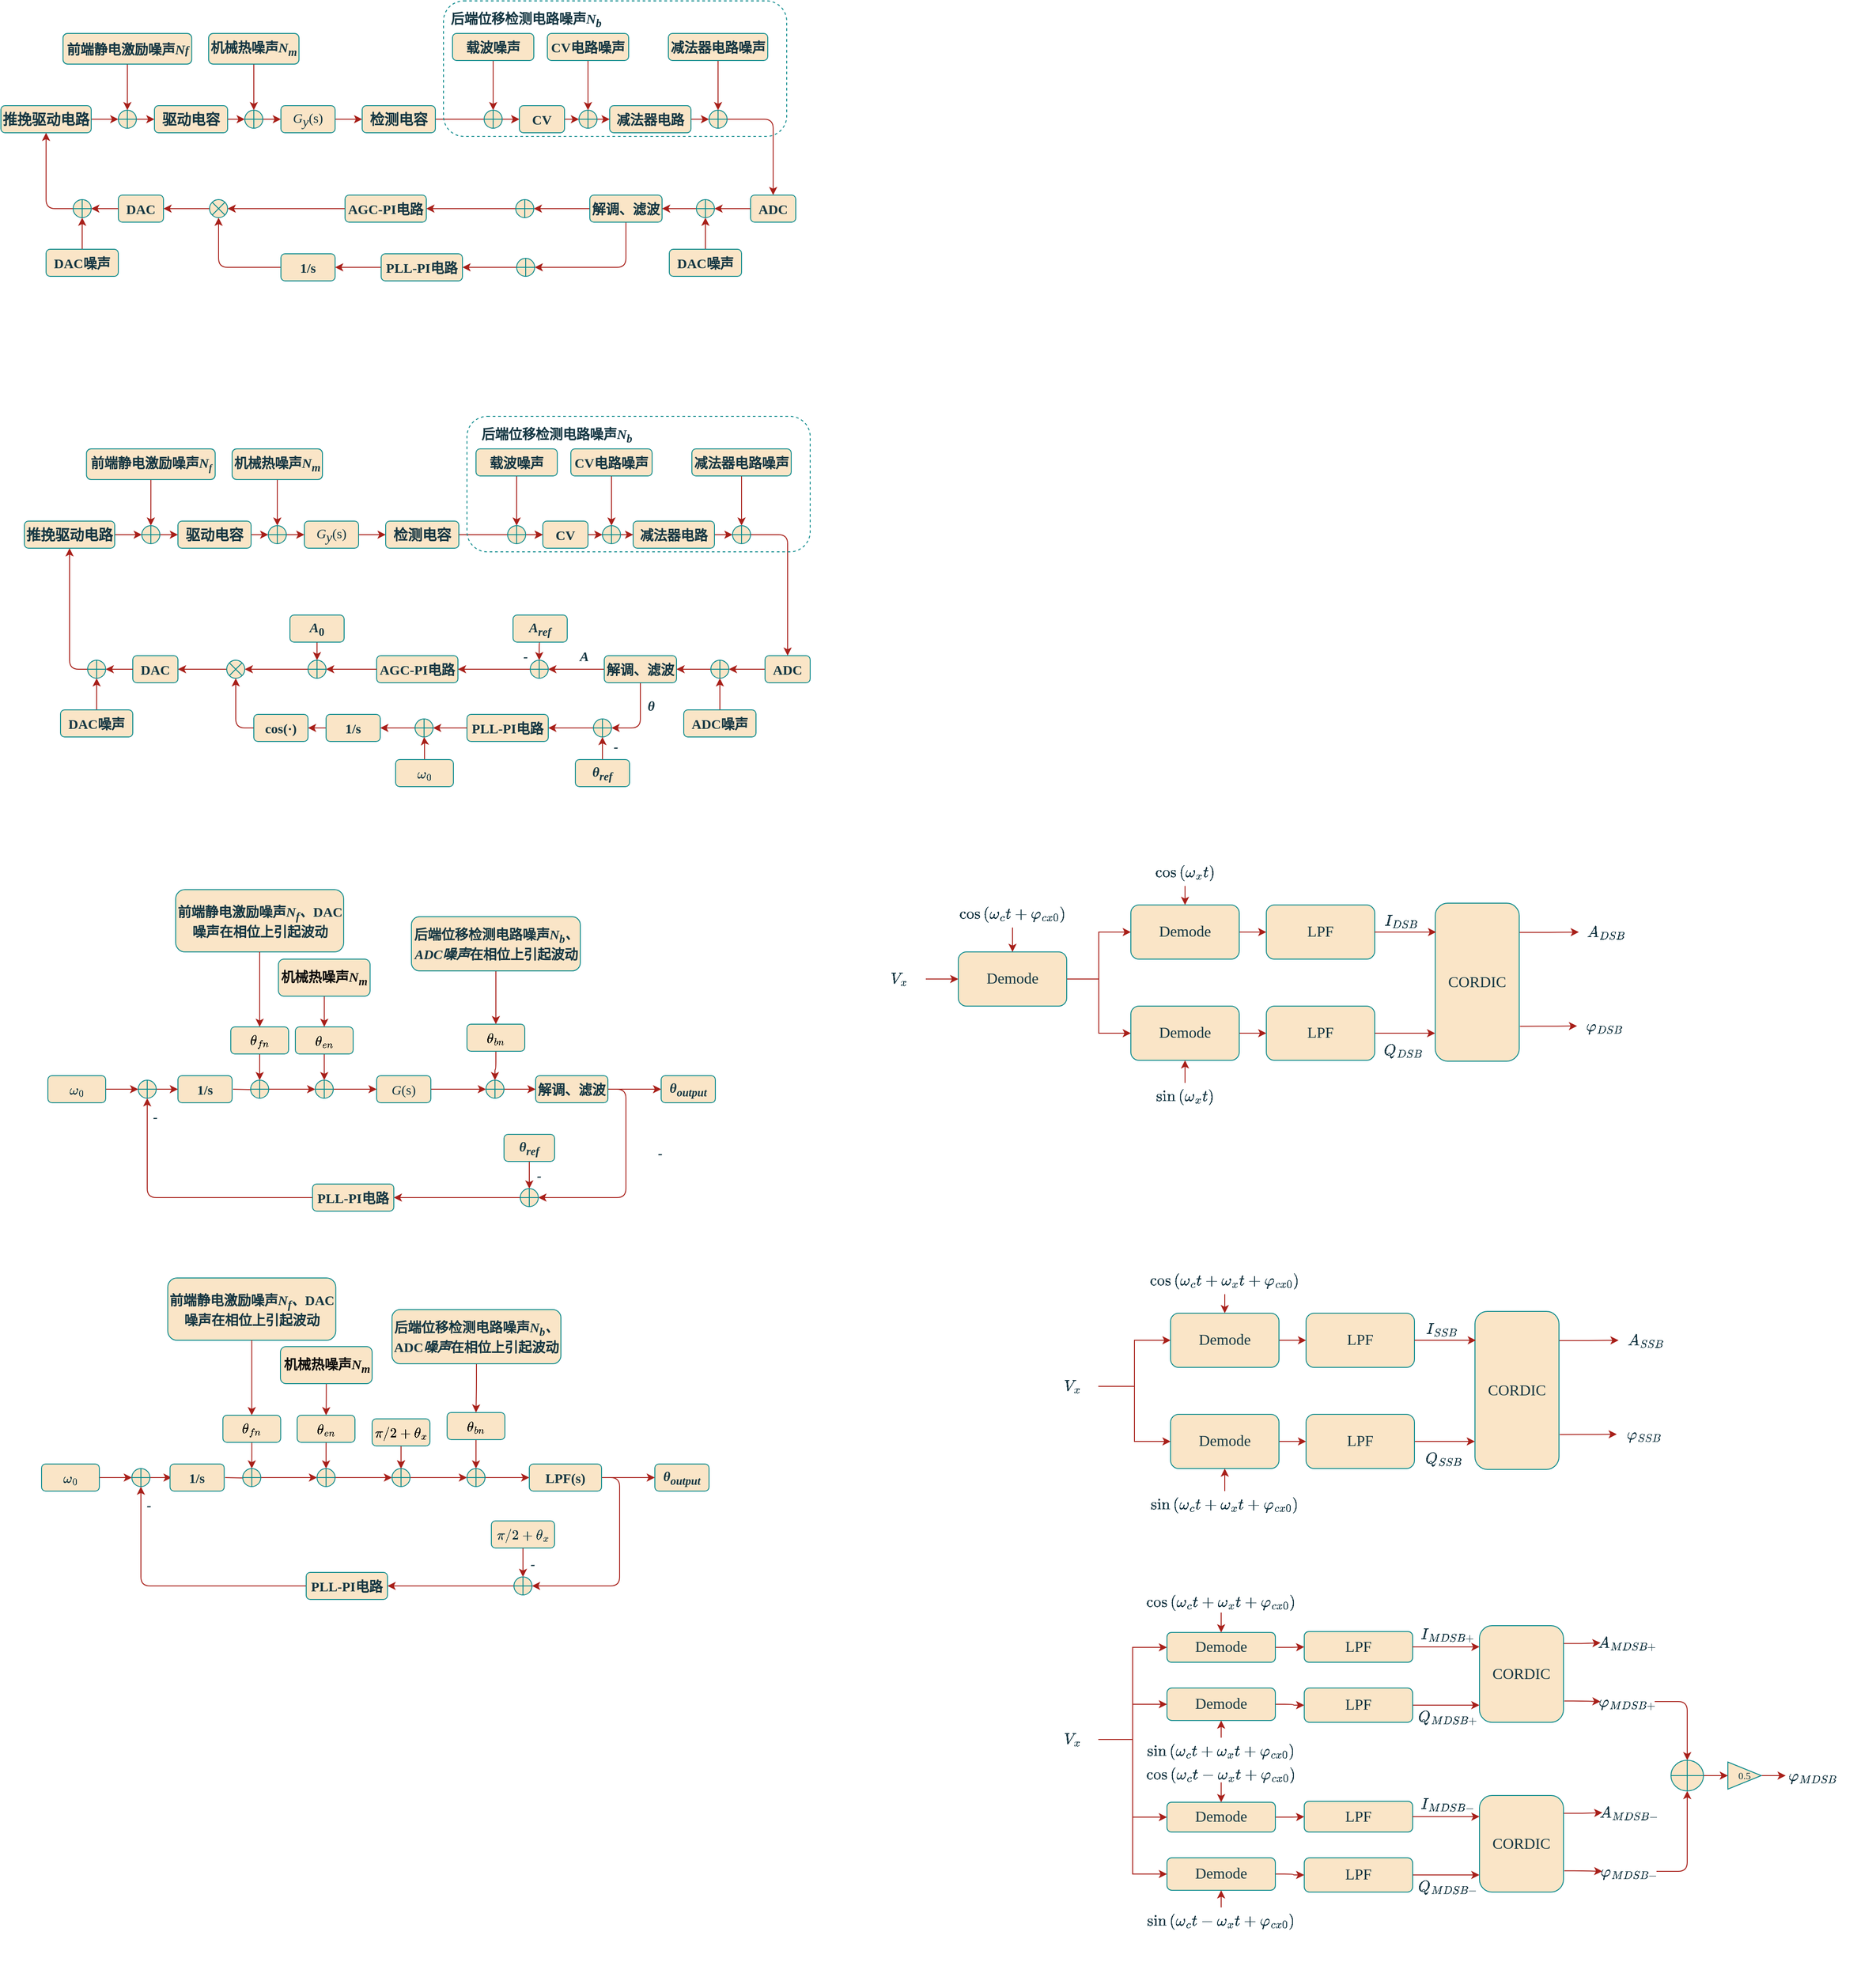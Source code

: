 <mxfile version="25.0.3">
  <diagram name="第 1 页" id="iWLGD7pBeCM1TJeJ8sTk">
    <mxGraphModel dx="7940" dy="4340" grid="0" gridSize="10" guides="1" tooltips="1" connect="1" arrows="1" fold="1" page="0" pageScale="0.4" pageWidth="827" pageHeight="1169" background="none" math="1" shadow="0">
      <root>
        <mxCell id="0" />
        <mxCell id="1" parent="0" />
        <mxCell id="iC0GqdCidMTr3tDA7PU--76" value="" style="edgeStyle=orthogonalEdgeStyle;rounded=1;orthogonalLoop=1;jettySize=auto;html=1;labelBackgroundColor=none;strokeColor=#A8201A;fontColor=default;" parent="1" source="iC0GqdCidMTr3tDA7PU--3" target="iC0GqdCidMTr3tDA7PU--4" edge="1">
          <mxGeometry relative="1" as="geometry" />
        </mxCell>
        <mxCell id="iC0GqdCidMTr3tDA7PU--3" value="&lt;i style=&quot;font-size: 15px;&quot;&gt;G&lt;/i&gt;&lt;sub style=&quot;font-style: italic; font-size: 15px;&quot;&gt;y&lt;/sub&gt;(s)" style="rounded=1;whiteSpace=wrap;html=1;fontFamily=Times New Roman;fontSize=15;labelBackgroundColor=none;fillColor=#FAE5C7;strokeColor=#0F8B8D;fontColor=#143642;" parent="1" vertex="1">
          <mxGeometry x="320" y="246" width="60" height="30" as="geometry" />
        </mxCell>
        <mxCell id="iC0GqdCidMTr3tDA7PU--110" value="" style="edgeStyle=orthogonalEdgeStyle;rounded=1;orthogonalLoop=1;jettySize=auto;html=1;labelBackgroundColor=none;strokeColor=#A8201A;fontColor=default;" parent="1" source="iC0GqdCidMTr3tDA7PU--4" target="iC0GqdCidMTr3tDA7PU--12" edge="1">
          <mxGeometry relative="1" as="geometry" />
        </mxCell>
        <mxCell id="iC0GqdCidMTr3tDA7PU--4" value="检测电容" style="rounded=1;whiteSpace=wrap;html=1;fontFamily=仿宋;fontSize=16;fontStyle=1;labelBackgroundColor=none;fillColor=#FAE5C7;strokeColor=#0F8B8D;fontColor=#143642;" parent="1" vertex="1">
          <mxGeometry x="410" y="246" width="81" height="30" as="geometry" />
        </mxCell>
        <mxCell id="iC0GqdCidMTr3tDA7PU--16" value="" style="edgeStyle=orthogonalEdgeStyle;rounded=1;orthogonalLoop=1;jettySize=auto;html=1;labelBackgroundColor=none;strokeColor=#A8201A;fontColor=default;" parent="1" source="iC0GqdCidMTr3tDA7PU--8" target="iC0GqdCidMTr3tDA7PU--12" edge="1">
          <mxGeometry relative="1" as="geometry" />
        </mxCell>
        <mxCell id="iC0GqdCidMTr3tDA7PU--8" value="" style="shape=orEllipse;perimeter=ellipsePerimeter;whiteSpace=wrap;html=1;backgroundOutline=1;labelBackgroundColor=none;fillColor=#FAE5C7;strokeColor=#0F8B8D;fontColor=#143642;rounded=1;" parent="1" vertex="1">
          <mxGeometry x="545" y="251" width="20" height="20" as="geometry" />
        </mxCell>
        <mxCell id="iC0GqdCidMTr3tDA7PU--11" value="" style="edgeStyle=orthogonalEdgeStyle;rounded=1;orthogonalLoop=1;jettySize=auto;html=1;labelBackgroundColor=none;strokeColor=#A8201A;fontColor=default;" parent="1" source="iC0GqdCidMTr3tDA7PU--10" target="iC0GqdCidMTr3tDA7PU--8" edge="1">
          <mxGeometry relative="1" as="geometry" />
        </mxCell>
        <mxCell id="iC0GqdCidMTr3tDA7PU--10" value="载波噪声" style="rounded=1;whiteSpace=wrap;html=1;fontFamily=仿宋;fontSize=15;fontStyle=1;labelBackgroundColor=none;fillColor=#FAE5C7;strokeColor=#0F8B8D;fontColor=#143642;" parent="1" vertex="1">
          <mxGeometry x="510" y="166" width="90" height="30" as="geometry" />
        </mxCell>
        <mxCell id="iC0GqdCidMTr3tDA7PU--17" value="" style="edgeStyle=orthogonalEdgeStyle;rounded=1;orthogonalLoop=1;jettySize=auto;html=1;labelBackgroundColor=none;strokeColor=#A8201A;fontColor=default;" parent="1" source="iC0GqdCidMTr3tDA7PU--12" target="iC0GqdCidMTr3tDA7PU--13" edge="1">
          <mxGeometry relative="1" as="geometry" />
        </mxCell>
        <mxCell id="iC0GqdCidMTr3tDA7PU--12" value="CV" style="rounded=1;whiteSpace=wrap;html=1;fontFamily=仿宋;fontSize=15;fontStyle=1;labelBackgroundColor=none;fillColor=#FAE5C7;strokeColor=#0F8B8D;fontColor=#143642;" parent="1" vertex="1">
          <mxGeometry x="584" y="246" width="50" height="30" as="geometry" />
        </mxCell>
        <mxCell id="iC0GqdCidMTr3tDA7PU--20" value="" style="edgeStyle=orthogonalEdgeStyle;rounded=1;orthogonalLoop=1;jettySize=auto;html=1;labelBackgroundColor=none;strokeColor=#A8201A;fontColor=default;" parent="1" source="iC0GqdCidMTr3tDA7PU--13" target="iC0GqdCidMTr3tDA7PU--19" edge="1">
          <mxGeometry relative="1" as="geometry" />
        </mxCell>
        <mxCell id="iC0GqdCidMTr3tDA7PU--13" value="" style="shape=orEllipse;perimeter=ellipsePerimeter;whiteSpace=wrap;html=1;backgroundOutline=1;labelBackgroundColor=none;fillColor=#FAE5C7;strokeColor=#0F8B8D;fontColor=#143642;rounded=1;" parent="1" vertex="1">
          <mxGeometry x="650" y="251" width="20" height="20" as="geometry" />
        </mxCell>
        <mxCell id="iC0GqdCidMTr3tDA7PU--15" value="" style="edgeStyle=orthogonalEdgeStyle;rounded=1;orthogonalLoop=1;jettySize=auto;html=1;labelBackgroundColor=none;strokeColor=#A8201A;fontColor=default;" parent="1" source="iC0GqdCidMTr3tDA7PU--14" target="iC0GqdCidMTr3tDA7PU--13" edge="1">
          <mxGeometry relative="1" as="geometry" />
        </mxCell>
        <mxCell id="iC0GqdCidMTr3tDA7PU--14" value="CV电路噪声" style="rounded=1;whiteSpace=wrap;html=1;fontFamily=仿宋;fontSize=15;fontStyle=1;labelBackgroundColor=none;fillColor=#FAE5C7;strokeColor=#0F8B8D;fontColor=#143642;" parent="1" vertex="1">
          <mxGeometry x="615" y="166" width="90" height="30" as="geometry" />
        </mxCell>
        <mxCell id="iC0GqdCidMTr3tDA7PU--24" value="" style="edgeStyle=orthogonalEdgeStyle;rounded=1;orthogonalLoop=1;jettySize=auto;html=1;labelBackgroundColor=none;strokeColor=#A8201A;fontColor=default;" parent="1" source="iC0GqdCidMTr3tDA7PU--19" target="iC0GqdCidMTr3tDA7PU--21" edge="1">
          <mxGeometry relative="1" as="geometry" />
        </mxCell>
        <mxCell id="iC0GqdCidMTr3tDA7PU--19" value="减法器电路" style="rounded=1;whiteSpace=wrap;html=1;fontFamily=仿宋;fontSize=15;fontStyle=1;labelBackgroundColor=none;fillColor=#FAE5C7;strokeColor=#0F8B8D;fontColor=#143642;" parent="1" vertex="1">
          <mxGeometry x="684" y="246" width="90" height="30" as="geometry" />
        </mxCell>
        <mxCell id="iC0GqdCidMTr3tDA7PU--26" value="" style="edgeStyle=orthogonalEdgeStyle;rounded=1;orthogonalLoop=1;jettySize=auto;html=1;labelBackgroundColor=none;strokeColor=#A8201A;fontColor=default;" parent="1" source="iC0GqdCidMTr3tDA7PU--21" target="iC0GqdCidMTr3tDA7PU--25" edge="1">
          <mxGeometry relative="1" as="geometry" />
        </mxCell>
        <mxCell id="iC0GqdCidMTr3tDA7PU--21" value="" style="shape=orEllipse;perimeter=ellipsePerimeter;whiteSpace=wrap;html=1;backgroundOutline=1;labelBackgroundColor=none;fillColor=#FAE5C7;strokeColor=#0F8B8D;fontColor=#143642;rounded=1;" parent="1" vertex="1">
          <mxGeometry x="794" y="251" width="20" height="20" as="geometry" />
        </mxCell>
        <mxCell id="iC0GqdCidMTr3tDA7PU--22" value="" style="edgeStyle=orthogonalEdgeStyle;rounded=1;orthogonalLoop=1;jettySize=auto;html=1;labelBackgroundColor=none;strokeColor=#A8201A;fontColor=default;" parent="1" source="iC0GqdCidMTr3tDA7PU--23" target="iC0GqdCidMTr3tDA7PU--21" edge="1">
          <mxGeometry relative="1" as="geometry" />
        </mxCell>
        <mxCell id="iC0GqdCidMTr3tDA7PU--23" value="减法器电路噪声" style="rounded=1;whiteSpace=wrap;html=1;fontFamily=仿宋;fontSize=15;fontStyle=1;labelBackgroundColor=none;fillColor=#FAE5C7;strokeColor=#0F8B8D;fontColor=#143642;" parent="1" vertex="1">
          <mxGeometry x="749" y="166" width="110" height="30" as="geometry" />
        </mxCell>
        <mxCell id="iC0GqdCidMTr3tDA7PU--107" value="" style="edgeStyle=orthogonalEdgeStyle;rounded=1;orthogonalLoop=1;jettySize=auto;html=1;labelBackgroundColor=none;strokeColor=#A8201A;fontColor=default;" parent="1" source="iC0GqdCidMTr3tDA7PU--25" target="iC0GqdCidMTr3tDA7PU--105" edge="1">
          <mxGeometry relative="1" as="geometry" />
        </mxCell>
        <mxCell id="iC0GqdCidMTr3tDA7PU--25" value="ADC" style="rounded=1;whiteSpace=wrap;html=1;fontFamily=仿宋;fontSize=15;fontStyle=1;labelBackgroundColor=none;fillColor=#FAE5C7;strokeColor=#0F8B8D;fontColor=#143642;" parent="1" vertex="1">
          <mxGeometry x="840" y="345" width="50" height="30" as="geometry" />
        </mxCell>
        <mxCell id="iC0GqdCidMTr3tDA7PU--45" style="edgeStyle=orthogonalEdgeStyle;rounded=1;orthogonalLoop=1;jettySize=auto;html=1;exitX=0.5;exitY=1;exitDx=0;exitDy=0;entryX=1;entryY=0.5;entryDx=0;entryDy=0;labelBackgroundColor=none;strokeColor=#A8201A;fontColor=default;" parent="1" source="iC0GqdCidMTr3tDA7PU--27" target="iC0GqdCidMTr3tDA7PU--44" edge="1">
          <mxGeometry relative="1" as="geometry" />
        </mxCell>
        <mxCell id="iC0GqdCidMTr3tDA7PU--86" style="edgeStyle=orthogonalEdgeStyle;rounded=1;orthogonalLoop=1;jettySize=auto;html=1;entryX=1;entryY=0.5;entryDx=0;entryDy=0;labelBackgroundColor=none;strokeColor=#A8201A;fontColor=default;" parent="1" source="iC0GqdCidMTr3tDA7PU--29" target="iC0GqdCidMTr3tDA7PU--38" edge="1">
          <mxGeometry relative="1" as="geometry" />
        </mxCell>
        <mxCell id="iC0GqdCidMTr3tDA7PU--29" value="AGC-PI电路" style="rounded=1;whiteSpace=wrap;html=1;fontFamily=仿宋;fontSize=15;fontStyle=1;labelBackgroundColor=none;fillColor=#FAE5C7;strokeColor=#0F8B8D;fontColor=#143642;" parent="1" vertex="1">
          <mxGeometry x="391" y="345" width="90" height="30" as="geometry" />
        </mxCell>
        <mxCell id="iC0GqdCidMTr3tDA7PU--37" value="" style="edgeStyle=orthogonalEdgeStyle;rounded=1;orthogonalLoop=1;jettySize=auto;html=1;entryX=1;entryY=0.5;entryDx=0;entryDy=0;labelBackgroundColor=none;strokeColor=#A8201A;fontColor=default;" parent="1" source="iC0GqdCidMTr3tDA7PU--27" target="iC0GqdCidMTr3tDA7PU--36" edge="1">
          <mxGeometry relative="1" as="geometry">
            <mxPoint x="910" y="280" as="sourcePoint" />
            <mxPoint x="646" y="111" as="targetPoint" />
            <Array as="points" />
          </mxGeometry>
        </mxCell>
        <mxCell id="iC0GqdCidMTr3tDA7PU--83" value="" style="edgeStyle=orthogonalEdgeStyle;rounded=1;orthogonalLoop=1;jettySize=auto;html=1;entryX=1;entryY=0.5;entryDx=0;entryDy=0;labelBackgroundColor=none;strokeColor=#A8201A;fontColor=default;" parent="1" source="iC0GqdCidMTr3tDA7PU--36" target="iC0GqdCidMTr3tDA7PU--29" edge="1">
          <mxGeometry relative="1" as="geometry">
            <Array as="points" />
          </mxGeometry>
        </mxCell>
        <mxCell id="iC0GqdCidMTr3tDA7PU--36" value="" style="shape=orEllipse;perimeter=ellipsePerimeter;whiteSpace=wrap;html=1;backgroundOutline=1;labelBackgroundColor=none;fillColor=#FAE5C7;strokeColor=#0F8B8D;fontColor=#143642;rounded=1;" parent="1" vertex="1">
          <mxGeometry x="580" y="350" width="20" height="20" as="geometry" />
        </mxCell>
        <mxCell id="iC0GqdCidMTr3tDA7PU--61" value="" style="edgeStyle=orthogonalEdgeStyle;rounded=1;orthogonalLoop=1;jettySize=auto;html=1;labelBackgroundColor=none;strokeColor=#A8201A;fontColor=default;" parent="1" source="iC0GqdCidMTr3tDA7PU--38" target="iC0GqdCidMTr3tDA7PU--55" edge="1">
          <mxGeometry relative="1" as="geometry" />
        </mxCell>
        <mxCell id="iC0GqdCidMTr3tDA7PU--38" value="" style="shape=sumEllipse;perimeter=ellipsePerimeter;whiteSpace=wrap;html=1;backgroundOutline=1;labelBackgroundColor=none;fillColor=#FAE5C7;strokeColor=#0F8B8D;fontColor=#143642;rounded=1;" parent="1" vertex="1">
          <mxGeometry x="241" y="350" width="20" height="20" as="geometry" />
        </mxCell>
        <mxCell id="iC0GqdCidMTr3tDA7PU--48" style="edgeStyle=orthogonalEdgeStyle;rounded=1;orthogonalLoop=1;jettySize=auto;html=1;exitX=0;exitY=0.5;exitDx=0;exitDy=0;entryX=1;entryY=0.5;entryDx=0;entryDy=0;labelBackgroundColor=none;strokeColor=#A8201A;fontColor=default;" parent="1" source="iC0GqdCidMTr3tDA7PU--44" target="iC0GqdCidMTr3tDA7PU--47" edge="1">
          <mxGeometry relative="1" as="geometry" />
        </mxCell>
        <mxCell id="iC0GqdCidMTr3tDA7PU--44" value="" style="shape=orEllipse;perimeter=ellipsePerimeter;whiteSpace=wrap;html=1;backgroundOutline=1;labelBackgroundColor=none;fillColor=#FAE5C7;strokeColor=#0F8B8D;fontColor=#143642;rounded=1;" parent="1" vertex="1">
          <mxGeometry x="581" y="415" width="20" height="20" as="geometry" />
        </mxCell>
        <mxCell id="iC0GqdCidMTr3tDA7PU--50" style="edgeStyle=orthogonalEdgeStyle;rounded=1;orthogonalLoop=1;jettySize=auto;html=1;entryX=1;entryY=0.5;entryDx=0;entryDy=0;labelBackgroundColor=none;strokeColor=#A8201A;fontColor=default;" parent="1" source="iC0GqdCidMTr3tDA7PU--47" target="iC0GqdCidMTr3tDA7PU--49" edge="1">
          <mxGeometry relative="1" as="geometry" />
        </mxCell>
        <mxCell id="iC0GqdCidMTr3tDA7PU--47" value="PLL-PI电路" style="rounded=1;whiteSpace=wrap;html=1;fontFamily=仿宋;fontSize=15;fontStyle=1;labelBackgroundColor=none;fillColor=#FAE5C7;strokeColor=#0F8B8D;fontColor=#143642;" parent="1" vertex="1">
          <mxGeometry x="431" y="410" width="90" height="30" as="geometry" />
        </mxCell>
        <mxCell id="iC0GqdCidMTr3tDA7PU--52" style="edgeStyle=orthogonalEdgeStyle;rounded=1;orthogonalLoop=1;jettySize=auto;html=1;entryX=0.5;entryY=1;entryDx=0;entryDy=0;labelBackgroundColor=none;strokeColor=#A8201A;fontColor=default;" parent="1" source="iC0GqdCidMTr3tDA7PU--49" target="iC0GqdCidMTr3tDA7PU--38" edge="1">
          <mxGeometry relative="1" as="geometry" />
        </mxCell>
        <mxCell id="iC0GqdCidMTr3tDA7PU--49" value="1/s" style="rounded=1;whiteSpace=wrap;html=1;fontFamily=Times New Roman;fontSize=15;fontStyle=1;labelBackgroundColor=none;fillColor=#FAE5C7;strokeColor=#0F8B8D;fontColor=#143642;" parent="1" vertex="1">
          <mxGeometry x="320" y="410" width="60" height="30" as="geometry" />
        </mxCell>
        <mxCell id="iC0GqdCidMTr3tDA7PU--63" value="" style="edgeStyle=orthogonalEdgeStyle;rounded=1;orthogonalLoop=1;jettySize=auto;html=1;exitX=0;exitY=0.5;exitDx=0;exitDy=0;labelBackgroundColor=none;strokeColor=#A8201A;fontColor=default;" parent="1" source="iC0GqdCidMTr3tDA7PU--99" target="iC0GqdCidMTr3tDA7PU--62" edge="1">
          <mxGeometry relative="1" as="geometry" />
        </mxCell>
        <mxCell id="iC0GqdCidMTr3tDA7PU--55" value="DAC" style="rounded=1;whiteSpace=wrap;html=1;fontFamily=仿宋;fontSize=15;fontStyle=1;labelBackgroundColor=none;fillColor=#FAE5C7;strokeColor=#0F8B8D;fontColor=#143642;" parent="1" vertex="1">
          <mxGeometry x="140" y="345" width="50" height="30" as="geometry" />
        </mxCell>
        <mxCell id="iC0GqdCidMTr3tDA7PU--65" value="" style="edgeStyle=orthogonalEdgeStyle;rounded=1;orthogonalLoop=1;jettySize=auto;html=1;labelBackgroundColor=none;strokeColor=#A8201A;fontColor=default;" parent="1" source="iC0GqdCidMTr3tDA7PU--62" target="iC0GqdCidMTr3tDA7PU--64" edge="1">
          <mxGeometry relative="1" as="geometry" />
        </mxCell>
        <mxCell id="iC0GqdCidMTr3tDA7PU--62" value="推挽驱动电路" style="rounded=1;whiteSpace=wrap;html=1;fontFamily=仿宋;fontSize=16;fontStyle=1;labelBackgroundColor=none;fillColor=#FAE5C7;strokeColor=#0F8B8D;fontColor=#143642;" parent="1" vertex="1">
          <mxGeometry x="10" y="246" width="100" height="30" as="geometry" />
        </mxCell>
        <mxCell id="iC0GqdCidMTr3tDA7PU--90" value="" style="edgeStyle=orthogonalEdgeStyle;rounded=1;orthogonalLoop=1;jettySize=auto;html=1;labelBackgroundColor=none;strokeColor=#A8201A;fontColor=default;" parent="1" source="iC0GqdCidMTr3tDA7PU--64" target="iC0GqdCidMTr3tDA7PU--89" edge="1">
          <mxGeometry relative="1" as="geometry" />
        </mxCell>
        <mxCell id="iC0GqdCidMTr3tDA7PU--64" value="" style="shape=orEllipse;perimeter=ellipsePerimeter;whiteSpace=wrap;html=1;backgroundOutline=1;labelBackgroundColor=none;fillColor=#FAE5C7;strokeColor=#0F8B8D;fontColor=#143642;rounded=1;" parent="1" vertex="1">
          <mxGeometry x="140" y="251" width="20" height="20" as="geometry" />
        </mxCell>
        <mxCell id="iC0GqdCidMTr3tDA7PU--67" value="" style="edgeStyle=orthogonalEdgeStyle;rounded=1;orthogonalLoop=1;jettySize=auto;html=1;labelBackgroundColor=none;strokeColor=#A8201A;fontColor=default;" parent="1" source="iC0GqdCidMTr3tDA7PU--66" target="iC0GqdCidMTr3tDA7PU--64" edge="1">
          <mxGeometry relative="1" as="geometry" />
        </mxCell>
        <mxCell id="iC0GqdCidMTr3tDA7PU--66" value="前端静电激励噪声&lt;i&gt;&lt;font face=&quot;Times New Roman&quot;&gt;N&lt;span style=&quot;font-size: 12.5px;&quot;&gt;f&lt;/span&gt;&lt;/font&gt;&lt;/i&gt;" style="rounded=1;whiteSpace=wrap;html=1;fontFamily=仿宋;fontSize=15;fontStyle=1;fontColor=#143642;labelBackgroundColor=none;fillColor=#FAE5C7;strokeColor=#0F8B8D;" parent="1" vertex="1">
          <mxGeometry x="78.75" y="166" width="142.5" height="34" as="geometry" />
        </mxCell>
        <mxCell id="iC0GqdCidMTr3tDA7PU--92" value="" style="edgeStyle=orthogonalEdgeStyle;rounded=1;orthogonalLoop=1;jettySize=auto;html=1;entryX=0;entryY=0.5;entryDx=0;entryDy=0;labelBackgroundColor=none;strokeColor=#A8201A;fontColor=default;" parent="1" source="iC0GqdCidMTr3tDA7PU--89" target="iC0GqdCidMTr3tDA7PU--91" edge="1">
          <mxGeometry relative="1" as="geometry" />
        </mxCell>
        <mxCell id="iC0GqdCidMTr3tDA7PU--89" value="驱动电容" style="rounded=1;whiteSpace=wrap;html=1;fontFamily=仿宋;fontSize=16;fontStyle=1;labelBackgroundColor=none;fillColor=#FAE5C7;strokeColor=#0F8B8D;fontColor=#143642;" parent="1" vertex="1">
          <mxGeometry x="180" y="246" width="81" height="30" as="geometry" />
        </mxCell>
        <mxCell id="iC0GqdCidMTr3tDA7PU--93" value="" style="edgeStyle=orthogonalEdgeStyle;rounded=1;orthogonalLoop=1;jettySize=auto;html=1;labelBackgroundColor=none;strokeColor=#A8201A;fontColor=default;" parent="1" source="iC0GqdCidMTr3tDA7PU--91" edge="1">
          <mxGeometry relative="1" as="geometry">
            <mxPoint x="320" y="261" as="targetPoint" />
          </mxGeometry>
        </mxCell>
        <mxCell id="iC0GqdCidMTr3tDA7PU--91" value="" style="shape=orEllipse;perimeter=ellipsePerimeter;whiteSpace=wrap;html=1;backgroundOutline=1;labelBackgroundColor=none;fillColor=#FAE5C7;strokeColor=#0F8B8D;fontColor=#143642;rounded=1;" parent="1" vertex="1">
          <mxGeometry x="280" y="251" width="20" height="20" as="geometry" />
        </mxCell>
        <mxCell id="iC0GqdCidMTr3tDA7PU--97" value="" style="edgeStyle=orthogonalEdgeStyle;rounded=1;orthogonalLoop=1;jettySize=auto;html=1;labelBackgroundColor=none;strokeColor=#A8201A;fontColor=default;" parent="1" source="iC0GqdCidMTr3tDA7PU--96" target="iC0GqdCidMTr3tDA7PU--91" edge="1">
          <mxGeometry relative="1" as="geometry" />
        </mxCell>
        <mxCell id="iC0GqdCidMTr3tDA7PU--96" value="机械热噪声&lt;i&gt;&lt;font face=&quot;Times New Roman&quot;&gt;N&lt;sub&gt;m&lt;/sub&gt;&lt;/font&gt;&lt;/i&gt;" style="rounded=1;whiteSpace=wrap;html=1;fontFamily=仿宋;fontSize=15;fontStyle=1;fontColor=#143642;labelBackgroundColor=none;fillColor=#FAE5C7;strokeColor=#0F8B8D;" parent="1" vertex="1">
          <mxGeometry x="240" y="166" width="100" height="34" as="geometry" />
        </mxCell>
        <mxCell id="iC0GqdCidMTr3tDA7PU--100" value="" style="edgeStyle=orthogonalEdgeStyle;rounded=1;orthogonalLoop=1;jettySize=auto;html=1;labelBackgroundColor=none;strokeColor=#A8201A;fontColor=default;" parent="1" source="iC0GqdCidMTr3tDA7PU--55" target="iC0GqdCidMTr3tDA7PU--99" edge="1">
          <mxGeometry relative="1" as="geometry">
            <mxPoint x="140" y="360" as="sourcePoint" />
            <mxPoint x="60" y="276" as="targetPoint" />
          </mxGeometry>
        </mxCell>
        <mxCell id="iC0GqdCidMTr3tDA7PU--99" value="" style="shape=orEllipse;perimeter=ellipsePerimeter;whiteSpace=wrap;html=1;backgroundOutline=1;labelBackgroundColor=none;fillColor=#FAE5C7;strokeColor=#0F8B8D;fontColor=#143642;rounded=1;" parent="1" vertex="1">
          <mxGeometry x="90" y="350" width="20" height="20" as="geometry" />
        </mxCell>
        <mxCell id="iC0GqdCidMTr3tDA7PU--103" value="" style="edgeStyle=orthogonalEdgeStyle;rounded=1;orthogonalLoop=1;jettySize=auto;html=1;labelBackgroundColor=none;strokeColor=#A8201A;fontColor=default;" parent="1" source="iC0GqdCidMTr3tDA7PU--102" target="iC0GqdCidMTr3tDA7PU--99" edge="1">
          <mxGeometry relative="1" as="geometry" />
        </mxCell>
        <mxCell id="iC0GqdCidMTr3tDA7PU--102" value="DAC噪声" style="rounded=1;whiteSpace=wrap;html=1;fontFamily=仿宋;fontSize=15;fontStyle=1;fontColor=#143642;labelBackgroundColor=none;fillColor=#FAE5C7;strokeColor=#0F8B8D;" parent="1" vertex="1">
          <mxGeometry x="60" y="405" width="80" height="30" as="geometry" />
        </mxCell>
        <mxCell id="iC0GqdCidMTr3tDA7PU--27" value="解调、滤波" style="rounded=1;whiteSpace=wrap;html=1;fontFamily=仿宋;fontSize=15;fontStyle=1;labelBackgroundColor=none;fillColor=#FAE5C7;strokeColor=#0F8B8D;fontColor=#143642;" parent="1" vertex="1">
          <mxGeometry x="662" y="345" width="80" height="30" as="geometry" />
        </mxCell>
        <mxCell id="iC0GqdCidMTr3tDA7PU--108" value="" style="edgeStyle=orthogonalEdgeStyle;rounded=1;orthogonalLoop=1;jettySize=auto;html=1;labelBackgroundColor=none;strokeColor=#A8201A;fontColor=default;" parent="1" source="iC0GqdCidMTr3tDA7PU--105" target="iC0GqdCidMTr3tDA7PU--27" edge="1">
          <mxGeometry relative="1" as="geometry" />
        </mxCell>
        <mxCell id="iC0GqdCidMTr3tDA7PU--105" value="" style="shape=orEllipse;perimeter=ellipsePerimeter;whiteSpace=wrap;html=1;backgroundOutline=1;labelBackgroundColor=none;fillColor=#FAE5C7;strokeColor=#0F8B8D;fontColor=#143642;rounded=1;" parent="1" vertex="1">
          <mxGeometry x="780" y="350" width="20" height="20" as="geometry" />
        </mxCell>
        <mxCell id="iC0GqdCidMTr3tDA7PU--109" value="" style="edgeStyle=orthogonalEdgeStyle;rounded=1;orthogonalLoop=1;jettySize=auto;html=1;labelBackgroundColor=none;strokeColor=#A8201A;fontColor=default;" parent="1" source="iC0GqdCidMTr3tDA7PU--106" target="iC0GqdCidMTr3tDA7PU--105" edge="1">
          <mxGeometry relative="1" as="geometry" />
        </mxCell>
        <mxCell id="iC0GqdCidMTr3tDA7PU--106" value="DAC噪声" style="rounded=1;whiteSpace=wrap;html=1;fontFamily=仿宋;fontSize=15;fontStyle=1;fontColor=#143642;labelBackgroundColor=none;fillColor=#FAE5C7;strokeColor=#0F8B8D;" parent="1" vertex="1">
          <mxGeometry x="750" y="405" width="80" height="30" as="geometry" />
        </mxCell>
        <mxCell id="iC0GqdCidMTr3tDA7PU--112" value="" style="rounded=1;whiteSpace=wrap;html=1;labelBorderColor=none;dashed=1;fillColor=none;labelBackgroundColor=none;strokeColor=#0F8B8D;fontColor=#143642;" parent="1" vertex="1">
          <mxGeometry x="500" y="130" width="380" height="150" as="geometry" />
        </mxCell>
        <mxCell id="iC0GqdCidMTr3tDA7PU--113" value="后端位移检测电路噪声&lt;i&gt;&lt;font face=&quot;Times New Roman&quot;&gt;N&lt;sub&gt;b&lt;/sub&gt;&lt;/font&gt;&lt;/i&gt;" style="rounded=1;whiteSpace=wrap;html=1;fontFamily=仿宋;fontSize=15;fontStyle=1;fillColor=none;strokeColor=none;fontColor=#143642;labelBackgroundColor=none;" parent="1" vertex="1">
          <mxGeometry x="498.5" y="136" width="185" height="30" as="geometry" />
        </mxCell>
        <mxCell id="iC0GqdCidMTr3tDA7PU--115" value="" style="edgeStyle=orthogonalEdgeStyle;rounded=1;orthogonalLoop=1;jettySize=auto;html=1;labelBackgroundColor=none;strokeColor=#A8201A;fontColor=default;" parent="1" source="iC0GqdCidMTr3tDA7PU--116" target="iC0GqdCidMTr3tDA7PU--118" edge="1">
          <mxGeometry relative="1" as="geometry" />
        </mxCell>
        <mxCell id="iC0GqdCidMTr3tDA7PU--116" value="&lt;i style=&quot;font-size: 15px;&quot;&gt;G&lt;/i&gt;&lt;sub style=&quot;font-style: italic; font-size: 15px;&quot;&gt;y&lt;/sub&gt;(s)" style="rounded=1;whiteSpace=wrap;html=1;fontFamily=Times New Roman;fontSize=15;labelBackgroundColor=none;fillColor=#FAE5C7;strokeColor=#0F8B8D;fontColor=#143642;" parent="1" vertex="1">
          <mxGeometry x="346" y="706" width="60" height="30" as="geometry" />
        </mxCell>
        <mxCell id="iC0GqdCidMTr3tDA7PU--117" value="" style="edgeStyle=orthogonalEdgeStyle;rounded=1;orthogonalLoop=1;jettySize=auto;html=1;labelBackgroundColor=none;strokeColor=#A8201A;fontColor=default;" parent="1" source="iC0GqdCidMTr3tDA7PU--118" target="iC0GqdCidMTr3tDA7PU--124" edge="1">
          <mxGeometry relative="1" as="geometry" />
        </mxCell>
        <mxCell id="iC0GqdCidMTr3tDA7PU--118" value="检测电容" style="rounded=1;whiteSpace=wrap;html=1;fontFamily=仿宋;fontSize=16;fontStyle=1;labelBackgroundColor=none;fillColor=#FAE5C7;strokeColor=#0F8B8D;fontColor=#143642;" parent="1" vertex="1">
          <mxGeometry x="436" y="706" width="81" height="30" as="geometry" />
        </mxCell>
        <mxCell id="iC0GqdCidMTr3tDA7PU--119" value="" style="edgeStyle=orthogonalEdgeStyle;rounded=1;orthogonalLoop=1;jettySize=auto;html=1;labelBackgroundColor=none;strokeColor=#A8201A;fontColor=default;" parent="1" source="iC0GqdCidMTr3tDA7PU--120" target="iC0GqdCidMTr3tDA7PU--124" edge="1">
          <mxGeometry relative="1" as="geometry" />
        </mxCell>
        <mxCell id="iC0GqdCidMTr3tDA7PU--120" value="" style="shape=orEllipse;perimeter=ellipsePerimeter;whiteSpace=wrap;html=1;backgroundOutline=1;labelBackgroundColor=none;fillColor=#FAE5C7;strokeColor=#0F8B8D;fontColor=#143642;rounded=1;" parent="1" vertex="1">
          <mxGeometry x="571" y="711" width="20" height="20" as="geometry" />
        </mxCell>
        <mxCell id="iC0GqdCidMTr3tDA7PU--121" value="" style="edgeStyle=orthogonalEdgeStyle;rounded=1;orthogonalLoop=1;jettySize=auto;html=1;labelBackgroundColor=none;strokeColor=#A8201A;fontColor=default;" parent="1" source="iC0GqdCidMTr3tDA7PU--122" target="iC0GqdCidMTr3tDA7PU--120" edge="1">
          <mxGeometry relative="1" as="geometry" />
        </mxCell>
        <mxCell id="iC0GqdCidMTr3tDA7PU--122" value="载波噪声" style="rounded=1;whiteSpace=wrap;html=1;fontFamily=仿宋;fontSize=15;fontStyle=1;labelBackgroundColor=none;fillColor=#FAE5C7;strokeColor=#0F8B8D;fontColor=#143642;" parent="1" vertex="1">
          <mxGeometry x="536" y="626" width="90" height="30" as="geometry" />
        </mxCell>
        <mxCell id="iC0GqdCidMTr3tDA7PU--123" value="" style="edgeStyle=orthogonalEdgeStyle;rounded=1;orthogonalLoop=1;jettySize=auto;html=1;labelBackgroundColor=none;strokeColor=#A8201A;fontColor=default;" parent="1" source="iC0GqdCidMTr3tDA7PU--124" target="iC0GqdCidMTr3tDA7PU--126" edge="1">
          <mxGeometry relative="1" as="geometry" />
        </mxCell>
        <mxCell id="iC0GqdCidMTr3tDA7PU--124" value="CV" style="rounded=1;whiteSpace=wrap;html=1;fontFamily=仿宋;fontSize=15;fontStyle=1;labelBackgroundColor=none;fillColor=#FAE5C7;strokeColor=#0F8B8D;fontColor=#143642;" parent="1" vertex="1">
          <mxGeometry x="610" y="706" width="50" height="30" as="geometry" />
        </mxCell>
        <mxCell id="iC0GqdCidMTr3tDA7PU--125" value="" style="edgeStyle=orthogonalEdgeStyle;rounded=1;orthogonalLoop=1;jettySize=auto;html=1;labelBackgroundColor=none;strokeColor=#A8201A;fontColor=default;" parent="1" source="iC0GqdCidMTr3tDA7PU--126" target="iC0GqdCidMTr3tDA7PU--130" edge="1">
          <mxGeometry relative="1" as="geometry" />
        </mxCell>
        <mxCell id="iC0GqdCidMTr3tDA7PU--126" value="" style="shape=orEllipse;perimeter=ellipsePerimeter;whiteSpace=wrap;html=1;backgroundOutline=1;labelBackgroundColor=none;fillColor=#FAE5C7;strokeColor=#0F8B8D;fontColor=#143642;rounded=1;" parent="1" vertex="1">
          <mxGeometry x="676" y="711" width="20" height="20" as="geometry" />
        </mxCell>
        <mxCell id="iC0GqdCidMTr3tDA7PU--127" value="" style="edgeStyle=orthogonalEdgeStyle;rounded=1;orthogonalLoop=1;jettySize=auto;html=1;labelBackgroundColor=none;strokeColor=#A8201A;fontColor=default;" parent="1" source="iC0GqdCidMTr3tDA7PU--128" target="iC0GqdCidMTr3tDA7PU--126" edge="1">
          <mxGeometry relative="1" as="geometry" />
        </mxCell>
        <mxCell id="iC0GqdCidMTr3tDA7PU--128" value="CV电路噪声" style="rounded=1;whiteSpace=wrap;html=1;fontFamily=仿宋;fontSize=15;fontStyle=1;labelBackgroundColor=none;fillColor=#FAE5C7;strokeColor=#0F8B8D;fontColor=#143642;" parent="1" vertex="1">
          <mxGeometry x="641" y="626" width="90" height="30" as="geometry" />
        </mxCell>
        <mxCell id="iC0GqdCidMTr3tDA7PU--129" value="" style="edgeStyle=orthogonalEdgeStyle;rounded=1;orthogonalLoop=1;jettySize=auto;html=1;labelBackgroundColor=none;strokeColor=#A8201A;fontColor=default;" parent="1" source="iC0GqdCidMTr3tDA7PU--130" target="iC0GqdCidMTr3tDA7PU--132" edge="1">
          <mxGeometry relative="1" as="geometry" />
        </mxCell>
        <mxCell id="iC0GqdCidMTr3tDA7PU--130" value="减法器电路" style="rounded=1;whiteSpace=wrap;html=1;fontFamily=仿宋;fontSize=15;fontStyle=1;labelBackgroundColor=none;fillColor=#FAE5C7;strokeColor=#0F8B8D;fontColor=#143642;" parent="1" vertex="1">
          <mxGeometry x="710" y="706" width="90" height="30" as="geometry" />
        </mxCell>
        <mxCell id="iC0GqdCidMTr3tDA7PU--131" value="" style="edgeStyle=orthogonalEdgeStyle;rounded=1;orthogonalLoop=1;jettySize=auto;html=1;labelBackgroundColor=none;strokeColor=#A8201A;fontColor=default;" parent="1" source="iC0GqdCidMTr3tDA7PU--132" target="iC0GqdCidMTr3tDA7PU--136" edge="1">
          <mxGeometry relative="1" as="geometry" />
        </mxCell>
        <mxCell id="iC0GqdCidMTr3tDA7PU--132" value="" style="shape=orEllipse;perimeter=ellipsePerimeter;whiteSpace=wrap;html=1;backgroundOutline=1;labelBackgroundColor=none;fillColor=#FAE5C7;strokeColor=#0F8B8D;fontColor=#143642;rounded=1;" parent="1" vertex="1">
          <mxGeometry x="820" y="711" width="20" height="20" as="geometry" />
        </mxCell>
        <mxCell id="iC0GqdCidMTr3tDA7PU--133" value="" style="edgeStyle=orthogonalEdgeStyle;rounded=1;orthogonalLoop=1;jettySize=auto;html=1;labelBackgroundColor=none;strokeColor=#A8201A;fontColor=default;" parent="1" source="iC0GqdCidMTr3tDA7PU--134" target="iC0GqdCidMTr3tDA7PU--132" edge="1">
          <mxGeometry relative="1" as="geometry" />
        </mxCell>
        <mxCell id="iC0GqdCidMTr3tDA7PU--134" value="减法器电路噪声" style="rounded=1;whiteSpace=wrap;html=1;fontFamily=仿宋;fontSize=15;fontStyle=1;labelBackgroundColor=none;fillColor=#FAE5C7;strokeColor=#0F8B8D;fontColor=#143642;" parent="1" vertex="1">
          <mxGeometry x="775" y="626" width="110" height="30" as="geometry" />
        </mxCell>
        <mxCell id="iC0GqdCidMTr3tDA7PU--135" value="" style="edgeStyle=orthogonalEdgeStyle;rounded=1;orthogonalLoop=1;jettySize=auto;html=1;labelBackgroundColor=none;strokeColor=#A8201A;fontColor=default;" parent="1" source="iC0GqdCidMTr3tDA7PU--136" target="iC0GqdCidMTr3tDA7PU--171" edge="1">
          <mxGeometry relative="1" as="geometry" />
        </mxCell>
        <mxCell id="iC0GqdCidMTr3tDA7PU--136" value="ADC" style="rounded=1;whiteSpace=wrap;html=1;fontFamily=仿宋;fontSize=15;fontStyle=1;labelBackgroundColor=none;fillColor=#FAE5C7;strokeColor=#0F8B8D;fontColor=#143642;" parent="1" vertex="1">
          <mxGeometry x="856" y="855" width="50" height="30" as="geometry" />
        </mxCell>
        <mxCell id="iC0GqdCidMTr3tDA7PU--137" style="edgeStyle=orthogonalEdgeStyle;rounded=1;orthogonalLoop=1;jettySize=auto;html=1;exitX=0.5;exitY=1;exitDx=0;exitDy=0;entryX=1;entryY=0.5;entryDx=0;entryDy=0;labelBackgroundColor=none;strokeColor=#A8201A;fontColor=default;" parent="1" source="iC0GqdCidMTr3tDA7PU--169" target="iC0GqdCidMTr3tDA7PU--146" edge="1">
          <mxGeometry relative="1" as="geometry" />
        </mxCell>
        <mxCell id="iC0GqdCidMTr3tDA7PU--138" style="edgeStyle=orthogonalEdgeStyle;rounded=1;orthogonalLoop=1;jettySize=auto;html=1;entryX=1;entryY=0.5;entryDx=0;entryDy=0;labelBackgroundColor=none;strokeColor=#A8201A;fontColor=default;" parent="1" source="iC0GqdCidMTr3tDA7PU--182" target="iC0GqdCidMTr3tDA7PU--144" edge="1">
          <mxGeometry relative="1" as="geometry" />
        </mxCell>
        <mxCell id="iC0GqdCidMTr3tDA7PU--139" value="AGC-PI电路" style="rounded=1;whiteSpace=wrap;html=1;fontFamily=仿宋;fontSize=15;fontStyle=1;labelBackgroundColor=none;fillColor=#FAE5C7;strokeColor=#0F8B8D;fontColor=#143642;" parent="1" vertex="1">
          <mxGeometry x="426" y="855" width="90" height="30" as="geometry" />
        </mxCell>
        <mxCell id="iC0GqdCidMTr3tDA7PU--140" value="" style="edgeStyle=orthogonalEdgeStyle;rounded=1;orthogonalLoop=1;jettySize=auto;html=1;entryX=1;entryY=0.5;entryDx=0;entryDy=0;labelBackgroundColor=none;strokeColor=#A8201A;fontColor=default;" parent="1" source="iC0GqdCidMTr3tDA7PU--169" target="iC0GqdCidMTr3tDA7PU--142" edge="1">
          <mxGeometry relative="1" as="geometry">
            <mxPoint x="926" y="790" as="sourcePoint" />
            <mxPoint x="662" y="621" as="targetPoint" />
            <Array as="points" />
          </mxGeometry>
        </mxCell>
        <mxCell id="iC0GqdCidMTr3tDA7PU--141" value="" style="edgeStyle=orthogonalEdgeStyle;rounded=1;orthogonalLoop=1;jettySize=auto;html=1;entryX=1;entryY=0.5;entryDx=0;entryDy=0;labelBackgroundColor=none;strokeColor=#A8201A;fontColor=default;" parent="1" source="iC0GqdCidMTr3tDA7PU--142" target="iC0GqdCidMTr3tDA7PU--139" edge="1">
          <mxGeometry relative="1" as="geometry">
            <Array as="points" />
          </mxGeometry>
        </mxCell>
        <mxCell id="iC0GqdCidMTr3tDA7PU--142" value="" style="shape=orEllipse;perimeter=ellipsePerimeter;whiteSpace=wrap;html=1;backgroundOutline=1;labelBackgroundColor=none;fillColor=#FAE5C7;strokeColor=#0F8B8D;fontColor=#143642;rounded=1;" parent="1" vertex="1">
          <mxGeometry x="596" y="860" width="20" height="20" as="geometry" />
        </mxCell>
        <mxCell id="iC0GqdCidMTr3tDA7PU--143" value="" style="edgeStyle=orthogonalEdgeStyle;rounded=1;orthogonalLoop=1;jettySize=auto;html=1;labelBackgroundColor=none;strokeColor=#A8201A;fontColor=default;" parent="1" source="iC0GqdCidMTr3tDA7PU--144" target="iC0GqdCidMTr3tDA7PU--152" edge="1">
          <mxGeometry relative="1" as="geometry" />
        </mxCell>
        <mxCell id="iC0GqdCidMTr3tDA7PU--144" value="" style="shape=sumEllipse;perimeter=ellipsePerimeter;whiteSpace=wrap;html=1;backgroundOutline=1;labelBackgroundColor=none;fillColor=#FAE5C7;strokeColor=#0F8B8D;fontColor=#143642;rounded=1;" parent="1" vertex="1">
          <mxGeometry x="260" y="860" width="20" height="20" as="geometry" />
        </mxCell>
        <mxCell id="iC0GqdCidMTr3tDA7PU--145" style="edgeStyle=orthogonalEdgeStyle;rounded=1;orthogonalLoop=1;jettySize=auto;html=1;exitX=0;exitY=0.5;exitDx=0;exitDy=0;entryX=1;entryY=0.5;entryDx=0;entryDy=0;labelBackgroundColor=none;strokeColor=#A8201A;fontColor=default;" parent="1" source="iC0GqdCidMTr3tDA7PU--146" target="iC0GqdCidMTr3tDA7PU--148" edge="1">
          <mxGeometry relative="1" as="geometry" />
        </mxCell>
        <mxCell id="iC0GqdCidMTr3tDA7PU--146" value="" style="shape=orEllipse;perimeter=ellipsePerimeter;whiteSpace=wrap;html=1;backgroundOutline=1;labelBackgroundColor=none;fillColor=#FAE5C7;strokeColor=#0F8B8D;fontColor=#143642;rounded=1;" parent="1" vertex="1">
          <mxGeometry x="666" y="925" width="20" height="20" as="geometry" />
        </mxCell>
        <mxCell id="iC0GqdCidMTr3tDA7PU--147" style="edgeStyle=orthogonalEdgeStyle;rounded=1;orthogonalLoop=1;jettySize=auto;html=1;entryX=1;entryY=0.5;entryDx=0;entryDy=0;labelBackgroundColor=none;strokeColor=#A8201A;fontColor=default;" parent="1" source="iC0GqdCidMTr3tDA7PU--197" target="iC0GqdCidMTr3tDA7PU--150" edge="1">
          <mxGeometry relative="1" as="geometry" />
        </mxCell>
        <mxCell id="iC0GqdCidMTr3tDA7PU--148" value="PLL-PI电路" style="rounded=1;whiteSpace=wrap;html=1;fontFamily=仿宋;fontSize=15;fontStyle=1;labelBackgroundColor=none;fillColor=#FAE5C7;strokeColor=#0F8B8D;fontColor=#143642;" parent="1" vertex="1">
          <mxGeometry x="526" y="920" width="90" height="30" as="geometry" />
        </mxCell>
        <mxCell id="iC0GqdCidMTr3tDA7PU--178" value="" style="edgeStyle=orthogonalEdgeStyle;rounded=1;orthogonalLoop=1;jettySize=auto;html=1;labelBackgroundColor=none;strokeColor=#A8201A;fontColor=default;" parent="1" source="iC0GqdCidMTr3tDA7PU--150" target="iC0GqdCidMTr3tDA7PU--176" edge="1">
          <mxGeometry relative="1" as="geometry" />
        </mxCell>
        <mxCell id="iC0GqdCidMTr3tDA7PU--150" value="1/s" style="rounded=1;whiteSpace=wrap;html=1;fontFamily=Times New Roman;fontSize=15;fontStyle=1;labelBackgroundColor=none;fillColor=#FAE5C7;strokeColor=#0F8B8D;fontColor=#143642;" parent="1" vertex="1">
          <mxGeometry x="370" y="920" width="60" height="30" as="geometry" />
        </mxCell>
        <mxCell id="iC0GqdCidMTr3tDA7PU--151" value="" style="edgeStyle=orthogonalEdgeStyle;rounded=1;orthogonalLoop=1;jettySize=auto;html=1;exitX=0;exitY=0.5;exitDx=0;exitDy=0;labelBackgroundColor=none;strokeColor=#A8201A;fontColor=default;" parent="1" source="iC0GqdCidMTr3tDA7PU--166" target="iC0GqdCidMTr3tDA7PU--154" edge="1">
          <mxGeometry relative="1" as="geometry" />
        </mxCell>
        <mxCell id="iC0GqdCidMTr3tDA7PU--152" value="DAC" style="rounded=1;whiteSpace=wrap;html=1;fontFamily=仿宋;fontSize=15;fontStyle=1;labelBackgroundColor=none;fillColor=#FAE5C7;strokeColor=#0F8B8D;fontColor=#143642;" parent="1" vertex="1">
          <mxGeometry x="156" y="855" width="50" height="30" as="geometry" />
        </mxCell>
        <mxCell id="iC0GqdCidMTr3tDA7PU--153" value="" style="edgeStyle=orthogonalEdgeStyle;rounded=1;orthogonalLoop=1;jettySize=auto;html=1;labelBackgroundColor=none;strokeColor=#A8201A;fontColor=default;" parent="1" source="iC0GqdCidMTr3tDA7PU--154" target="iC0GqdCidMTr3tDA7PU--156" edge="1">
          <mxGeometry relative="1" as="geometry" />
        </mxCell>
        <mxCell id="iC0GqdCidMTr3tDA7PU--154" value="推挽驱动电路" style="rounded=1;whiteSpace=wrap;html=1;fontFamily=仿宋;fontSize=16;fontStyle=1;labelBackgroundColor=none;fillColor=#FAE5C7;strokeColor=#0F8B8D;fontColor=#143642;" parent="1" vertex="1">
          <mxGeometry x="36" y="706" width="100" height="30" as="geometry" />
        </mxCell>
        <mxCell id="iC0GqdCidMTr3tDA7PU--155" value="" style="edgeStyle=orthogonalEdgeStyle;rounded=1;orthogonalLoop=1;jettySize=auto;html=1;labelBackgroundColor=none;strokeColor=#A8201A;fontColor=default;" parent="1" source="iC0GqdCidMTr3tDA7PU--156" target="iC0GqdCidMTr3tDA7PU--160" edge="1">
          <mxGeometry relative="1" as="geometry" />
        </mxCell>
        <mxCell id="iC0GqdCidMTr3tDA7PU--156" value="" style="shape=orEllipse;perimeter=ellipsePerimeter;whiteSpace=wrap;html=1;backgroundOutline=1;labelBackgroundColor=none;fillColor=#FAE5C7;strokeColor=#0F8B8D;fontColor=#143642;rounded=1;" parent="1" vertex="1">
          <mxGeometry x="166" y="711" width="20" height="20" as="geometry" />
        </mxCell>
        <mxCell id="iC0GqdCidMTr3tDA7PU--157" value="" style="edgeStyle=orthogonalEdgeStyle;rounded=1;orthogonalLoop=1;jettySize=auto;html=1;labelBackgroundColor=none;strokeColor=#A8201A;fontColor=default;" parent="1" source="iC0GqdCidMTr3tDA7PU--158" target="iC0GqdCidMTr3tDA7PU--156" edge="1">
          <mxGeometry relative="1" as="geometry" />
        </mxCell>
        <mxCell id="iC0GqdCidMTr3tDA7PU--158" value="前端静电激励噪声&lt;i&gt;&lt;font face=&quot;Times New Roman&quot;&gt;N&lt;span style=&quot;font-size: 12.5px;&quot;&gt;&lt;sub&gt;f&lt;/sub&gt;&lt;/span&gt;&lt;/font&gt;&lt;/i&gt;" style="rounded=1;whiteSpace=wrap;html=1;fontFamily=仿宋;fontSize=15;fontStyle=1;fontColor=#143642;labelBackgroundColor=none;fillColor=#FAE5C7;strokeColor=#0F8B8D;" parent="1" vertex="1">
          <mxGeometry x="104.75" y="626" width="142.5" height="34" as="geometry" />
        </mxCell>
        <mxCell id="iC0GqdCidMTr3tDA7PU--159" value="" style="edgeStyle=orthogonalEdgeStyle;rounded=1;orthogonalLoop=1;jettySize=auto;html=1;entryX=0;entryY=0.5;entryDx=0;entryDy=0;labelBackgroundColor=none;strokeColor=#A8201A;fontColor=default;" parent="1" source="iC0GqdCidMTr3tDA7PU--160" target="iC0GqdCidMTr3tDA7PU--162" edge="1">
          <mxGeometry relative="1" as="geometry" />
        </mxCell>
        <mxCell id="iC0GqdCidMTr3tDA7PU--160" value="驱动电容" style="rounded=1;whiteSpace=wrap;html=1;fontFamily=仿宋;fontSize=16;fontStyle=1;labelBackgroundColor=none;fillColor=#FAE5C7;strokeColor=#0F8B8D;fontColor=#143642;" parent="1" vertex="1">
          <mxGeometry x="206" y="706" width="81" height="30" as="geometry" />
        </mxCell>
        <mxCell id="iC0GqdCidMTr3tDA7PU--161" value="" style="edgeStyle=orthogonalEdgeStyle;rounded=1;orthogonalLoop=1;jettySize=auto;html=1;labelBackgroundColor=none;strokeColor=#A8201A;fontColor=default;" parent="1" source="iC0GqdCidMTr3tDA7PU--162" edge="1">
          <mxGeometry relative="1" as="geometry">
            <mxPoint x="346" y="721" as="targetPoint" />
          </mxGeometry>
        </mxCell>
        <mxCell id="iC0GqdCidMTr3tDA7PU--162" value="" style="shape=orEllipse;perimeter=ellipsePerimeter;whiteSpace=wrap;html=1;backgroundOutline=1;labelBackgroundColor=none;fillColor=#FAE5C7;strokeColor=#0F8B8D;fontColor=#143642;rounded=1;" parent="1" vertex="1">
          <mxGeometry x="306" y="711" width="20" height="20" as="geometry" />
        </mxCell>
        <mxCell id="iC0GqdCidMTr3tDA7PU--163" value="" style="edgeStyle=orthogonalEdgeStyle;rounded=1;orthogonalLoop=1;jettySize=auto;html=1;labelBackgroundColor=none;strokeColor=#A8201A;fontColor=default;" parent="1" source="iC0GqdCidMTr3tDA7PU--164" target="iC0GqdCidMTr3tDA7PU--162" edge="1">
          <mxGeometry relative="1" as="geometry" />
        </mxCell>
        <mxCell id="iC0GqdCidMTr3tDA7PU--164" value="机械热噪声&lt;i&gt;&lt;font face=&quot;Times New Roman&quot;&gt;N&lt;sub&gt;m&lt;/sub&gt;&lt;/font&gt;&lt;/i&gt;" style="rounded=1;whiteSpace=wrap;html=1;fontFamily=仿宋;fontSize=15;fontStyle=1;fontColor=#143642;labelBackgroundColor=none;fillColor=#FAE5C7;strokeColor=#0F8B8D;" parent="1" vertex="1">
          <mxGeometry x="266" y="626" width="100" height="34" as="geometry" />
        </mxCell>
        <mxCell id="iC0GqdCidMTr3tDA7PU--165" value="" style="edgeStyle=orthogonalEdgeStyle;rounded=1;orthogonalLoop=1;jettySize=auto;html=1;labelBackgroundColor=none;strokeColor=#A8201A;fontColor=default;" parent="1" source="iC0GqdCidMTr3tDA7PU--152" target="iC0GqdCidMTr3tDA7PU--166" edge="1">
          <mxGeometry relative="1" as="geometry">
            <mxPoint x="156" y="870" as="sourcePoint" />
            <mxPoint x="76" y="786" as="targetPoint" />
          </mxGeometry>
        </mxCell>
        <mxCell id="iC0GqdCidMTr3tDA7PU--166" value="" style="shape=orEllipse;perimeter=ellipsePerimeter;whiteSpace=wrap;html=1;backgroundOutline=1;labelBackgroundColor=none;fillColor=#FAE5C7;strokeColor=#0F8B8D;fontColor=#143642;rounded=1;" parent="1" vertex="1">
          <mxGeometry x="106" y="860" width="20" height="20" as="geometry" />
        </mxCell>
        <mxCell id="iC0GqdCidMTr3tDA7PU--167" value="" style="edgeStyle=orthogonalEdgeStyle;rounded=1;orthogonalLoop=1;jettySize=auto;html=1;labelBackgroundColor=none;strokeColor=#A8201A;fontColor=default;" parent="1" source="iC0GqdCidMTr3tDA7PU--168" target="iC0GqdCidMTr3tDA7PU--166" edge="1">
          <mxGeometry relative="1" as="geometry" />
        </mxCell>
        <mxCell id="iC0GqdCidMTr3tDA7PU--168" value="DAC噪声" style="rounded=1;whiteSpace=wrap;html=1;fontFamily=仿宋;fontSize=15;fontStyle=1;fontColor=#143642;labelBackgroundColor=none;fillColor=#FAE5C7;strokeColor=#0F8B8D;" parent="1" vertex="1">
          <mxGeometry x="76" y="915" width="80" height="30" as="geometry" />
        </mxCell>
        <mxCell id="iC0GqdCidMTr3tDA7PU--169" value="解调、滤波" style="rounded=1;whiteSpace=wrap;html=1;fontFamily=仿宋;fontSize=15;fontStyle=1;labelBackgroundColor=none;fillColor=#FAE5C7;strokeColor=#0F8B8D;fontColor=#143642;" parent="1" vertex="1">
          <mxGeometry x="678" y="855" width="80" height="30" as="geometry" />
        </mxCell>
        <mxCell id="iC0GqdCidMTr3tDA7PU--170" value="" style="edgeStyle=orthogonalEdgeStyle;rounded=1;orthogonalLoop=1;jettySize=auto;html=1;labelBackgroundColor=none;strokeColor=#A8201A;fontColor=default;" parent="1" source="iC0GqdCidMTr3tDA7PU--171" target="iC0GqdCidMTr3tDA7PU--169" edge="1">
          <mxGeometry relative="1" as="geometry" />
        </mxCell>
        <mxCell id="iC0GqdCidMTr3tDA7PU--171" value="" style="shape=orEllipse;perimeter=ellipsePerimeter;whiteSpace=wrap;html=1;backgroundOutline=1;labelBackgroundColor=none;fillColor=#FAE5C7;strokeColor=#0F8B8D;fontColor=#143642;rounded=1;" parent="1" vertex="1">
          <mxGeometry x="796" y="860" width="20" height="20" as="geometry" />
        </mxCell>
        <mxCell id="iC0GqdCidMTr3tDA7PU--172" value="" style="edgeStyle=orthogonalEdgeStyle;rounded=1;orthogonalLoop=1;jettySize=auto;html=1;labelBackgroundColor=none;strokeColor=#A8201A;fontColor=default;" parent="1" source="iC0GqdCidMTr3tDA7PU--173" target="iC0GqdCidMTr3tDA7PU--171" edge="1">
          <mxGeometry relative="1" as="geometry" />
        </mxCell>
        <mxCell id="iC0GqdCidMTr3tDA7PU--173" value="ADC噪声" style="rounded=1;whiteSpace=wrap;html=1;fontFamily=仿宋;fontSize=15;fontStyle=1;fontColor=#143642;labelBackgroundColor=none;fillColor=#FAE5C7;strokeColor=#0F8B8D;" parent="1" vertex="1">
          <mxGeometry x="766" y="915" width="80" height="30" as="geometry" />
        </mxCell>
        <mxCell id="iC0GqdCidMTr3tDA7PU--174" value="" style="rounded=1;whiteSpace=wrap;html=1;labelBorderColor=none;dashed=1;fillColor=none;labelBackgroundColor=none;strokeColor=#0F8B8D;fontColor=#143642;" parent="1" vertex="1">
          <mxGeometry x="526" y="590" width="380" height="150" as="geometry" />
        </mxCell>
        <mxCell id="iC0GqdCidMTr3tDA7PU--177" style="edgeStyle=orthogonalEdgeStyle;rounded=1;orthogonalLoop=1;jettySize=auto;html=1;labelBackgroundColor=none;strokeColor=#A8201A;fontColor=default;" parent="1" source="iC0GqdCidMTr3tDA7PU--176" edge="1">
          <mxGeometry relative="1" as="geometry">
            <mxPoint x="270" y="880" as="targetPoint" />
            <Array as="points">
              <mxPoint x="270" y="935" />
            </Array>
          </mxGeometry>
        </mxCell>
        <mxCell id="iC0GqdCidMTr3tDA7PU--176" value="cos(·)" style="rounded=1;whiteSpace=wrap;html=1;fontFamily=Times New Roman;fontSize=15;fontStyle=1;labelBackgroundColor=none;fillColor=#FAE5C7;strokeColor=#0F8B8D;fontColor=#143642;" parent="1" vertex="1">
          <mxGeometry x="290" y="920" width="60" height="30" as="geometry" />
        </mxCell>
        <mxCell id="iC0GqdCidMTr3tDA7PU--181" style="edgeStyle=orthogonalEdgeStyle;rounded=1;orthogonalLoop=1;jettySize=auto;html=1;exitX=0.5;exitY=1;exitDx=0;exitDy=0;entryX=0.5;entryY=0;entryDx=0;entryDy=0;labelBackgroundColor=none;strokeColor=#A8201A;fontColor=default;" parent="1" source="iC0GqdCidMTr3tDA7PU--179" target="iC0GqdCidMTr3tDA7PU--142" edge="1">
          <mxGeometry relative="1" as="geometry" />
        </mxCell>
        <mxCell id="iC0GqdCidMTr3tDA7PU--179" value="&lt;i&gt;A&lt;sub&gt;ref&lt;/sub&gt;&lt;/i&gt;" style="rounded=1;whiteSpace=wrap;html=1;fontFamily=Times New Roman;fontSize=15;fontStyle=1;labelBackgroundColor=none;fillColor=#FAE5C7;strokeColor=#0F8B8D;fontColor=#143642;" parent="1" vertex="1">
          <mxGeometry x="577" y="810" width="60" height="30" as="geometry" />
        </mxCell>
        <mxCell id="iC0GqdCidMTr3tDA7PU--183" value="" style="edgeStyle=orthogonalEdgeStyle;rounded=1;orthogonalLoop=1;jettySize=auto;html=1;entryX=1;entryY=0.5;entryDx=0;entryDy=0;labelBackgroundColor=none;strokeColor=#A8201A;fontColor=default;" parent="1" source="iC0GqdCidMTr3tDA7PU--139" target="iC0GqdCidMTr3tDA7PU--182" edge="1">
          <mxGeometry relative="1" as="geometry">
            <mxPoint x="426" y="870" as="sourcePoint" />
            <mxPoint x="280" y="870" as="targetPoint" />
          </mxGeometry>
        </mxCell>
        <mxCell id="iC0GqdCidMTr3tDA7PU--182" value="" style="shape=orEllipse;perimeter=ellipsePerimeter;whiteSpace=wrap;html=1;backgroundOutline=1;labelBackgroundColor=none;fillColor=#FAE5C7;strokeColor=#0F8B8D;fontColor=#143642;rounded=1;" parent="1" vertex="1">
          <mxGeometry x="350" y="860" width="20" height="20" as="geometry" />
        </mxCell>
        <mxCell id="iC0GqdCidMTr3tDA7PU--185" value="" style="edgeStyle=orthogonalEdgeStyle;rounded=1;orthogonalLoop=1;jettySize=auto;html=1;entryX=0.5;entryY=0;entryDx=0;entryDy=0;labelBackgroundColor=none;strokeColor=#A8201A;fontColor=default;" parent="1" source="iC0GqdCidMTr3tDA7PU--184" target="iC0GqdCidMTr3tDA7PU--182" edge="1">
          <mxGeometry relative="1" as="geometry" />
        </mxCell>
        <mxCell id="iC0GqdCidMTr3tDA7PU--184" value="&lt;i&gt;A&lt;/i&gt;&lt;sub style=&quot;&quot;&gt;0&lt;/sub&gt;" style="rounded=1;whiteSpace=wrap;html=1;fontFamily=Times New Roman;fontSize=15;fontStyle=1;labelBackgroundColor=none;fillColor=#FAE5C7;strokeColor=#0F8B8D;fontColor=#143642;" parent="1" vertex="1">
          <mxGeometry x="330" y="810" width="60" height="30" as="geometry" />
        </mxCell>
        <mxCell id="iC0GqdCidMTr3tDA7PU--194" value="" style="edgeStyle=orthogonalEdgeStyle;rounded=1;orthogonalLoop=1;jettySize=auto;html=1;entryX=0.5;entryY=1;entryDx=0;entryDy=0;labelBackgroundColor=none;strokeColor=#A8201A;fontColor=default;" parent="1" source="iC0GqdCidMTr3tDA7PU--186" target="iC0GqdCidMTr3tDA7PU--146" edge="1">
          <mxGeometry relative="1" as="geometry">
            <mxPoint x="670" y="950" as="targetPoint" />
          </mxGeometry>
        </mxCell>
        <mxCell id="iC0GqdCidMTr3tDA7PU--186" value="&lt;i&gt;θ&lt;/i&gt;&lt;i&gt;&lt;sub&gt;ref&lt;/sub&gt;&lt;/i&gt;" style="rounded=1;whiteSpace=wrap;html=1;fontFamily=Times New Roman;fontSize=15;fontStyle=1;labelBackgroundColor=none;fillColor=#FAE5C7;strokeColor=#0F8B8D;fontColor=#143642;" parent="1" vertex="1">
          <mxGeometry x="646" y="970" width="60" height="30" as="geometry" />
        </mxCell>
        <mxCell id="iC0GqdCidMTr3tDA7PU--190" value="&lt;i&gt;A&lt;/i&gt;" style="rounded=1;whiteSpace=wrap;html=1;fontFamily=Times New Roman;fontSize=15;fontStyle=1;strokeColor=none;fillColor=none;labelBackgroundColor=none;fontColor=#143642;" parent="1" vertex="1">
          <mxGeometry x="626" y="840" width="60" height="30" as="geometry" />
        </mxCell>
        <mxCell id="iC0GqdCidMTr3tDA7PU--191" value="&lt;i&gt;θ&lt;/i&gt;" style="rounded=1;whiteSpace=wrap;html=1;fontFamily=Times New Roman;fontSize=15;fontStyle=1;strokeColor=none;fillColor=none;labelBackgroundColor=none;fontColor=#143642;" parent="1" vertex="1">
          <mxGeometry x="699.5" y="895" width="60" height="30" as="geometry" />
        </mxCell>
        <mxCell id="iC0GqdCidMTr3tDA7PU--192" value="&lt;i&gt;-&lt;/i&gt;" style="rounded=1;whiteSpace=wrap;html=1;fontFamily=Times New Roman;fontSize=15;fontStyle=1;strokeColor=none;fillColor=none;labelBackgroundColor=none;fontColor=#143642;" parent="1" vertex="1">
          <mxGeometry x="561" y="840" width="60" height="30" as="geometry" />
        </mxCell>
        <mxCell id="iC0GqdCidMTr3tDA7PU--195" value="&lt;i&gt;-&lt;/i&gt;" style="rounded=1;whiteSpace=wrap;html=1;fontFamily=Times New Roman;fontSize=15;fontStyle=1;strokeColor=none;fillColor=none;labelBackgroundColor=none;fontColor=#143642;" parent="1" vertex="1">
          <mxGeometry x="661" y="940" width="60" height="30" as="geometry" />
        </mxCell>
        <mxCell id="iC0GqdCidMTr3tDA7PU--198" value="" style="edgeStyle=orthogonalEdgeStyle;rounded=1;orthogonalLoop=1;jettySize=auto;html=1;entryX=1;entryY=0.5;entryDx=0;entryDy=0;labelBackgroundColor=none;strokeColor=#A8201A;fontColor=default;" parent="1" source="iC0GqdCidMTr3tDA7PU--148" target="iC0GqdCidMTr3tDA7PU--197" edge="1">
          <mxGeometry relative="1" as="geometry">
            <mxPoint x="526" y="935" as="sourcePoint" />
            <mxPoint x="430" y="935" as="targetPoint" />
          </mxGeometry>
        </mxCell>
        <mxCell id="iC0GqdCidMTr3tDA7PU--197" value="" style="shape=orEllipse;perimeter=ellipsePerimeter;whiteSpace=wrap;html=1;backgroundOutline=1;labelBackgroundColor=none;fillColor=#FAE5C7;strokeColor=#0F8B8D;fontColor=#143642;rounded=1;" parent="1" vertex="1">
          <mxGeometry x="468.5" y="925" width="20" height="20" as="geometry" />
        </mxCell>
        <mxCell id="iC0GqdCidMTr3tDA7PU--203" value="" style="edgeStyle=orthogonalEdgeStyle;rounded=1;orthogonalLoop=1;jettySize=auto;html=1;labelBackgroundColor=none;strokeColor=#A8201A;fontColor=default;" parent="1" source="iC0GqdCidMTr3tDA7PU--200" target="iC0GqdCidMTr3tDA7PU--197" edge="1">
          <mxGeometry relative="1" as="geometry" />
        </mxCell>
        <mxCell id="iC0GqdCidMTr3tDA7PU--200" value="&lt;div style=&quot;text-align: start;&quot;&gt;$$\omega_{0}$$&lt;/div&gt;" style="rounded=1;whiteSpace=wrap;html=1;fontFamily=Times New Roman;fontSize=15;fontStyle=1;labelBackgroundColor=none;fillColor=#FAE5C7;strokeColor=#0F8B8D;fontColor=#143642;" parent="1" vertex="1">
          <mxGeometry x="447" y="970" width="64" height="30" as="geometry" />
        </mxCell>
        <mxCell id="iC0GqdCidMTr3tDA7PU--212" value="&lt;i style=&quot;font-size: 15px;&quot;&gt;θ&lt;span style=&quot;&quot;&gt;&lt;sub style=&quot;&quot;&gt;output&lt;/sub&gt;&lt;/span&gt;&lt;/i&gt;" style="rounded=1;whiteSpace=wrap;html=1;fontFamily=Times New Roman;fontSize=17;fontStyle=1;labelBackgroundColor=none;fillColor=#FAE5C7;strokeColor=#0F8B8D;fontColor=#143642;" parent="1" vertex="1">
          <mxGeometry x="741" y="1320" width="60" height="30" as="geometry" />
        </mxCell>
        <mxCell id="iC0GqdCidMTr3tDA7PU--213" value="&lt;i&gt;-&lt;/i&gt;" style="rounded=1;whiteSpace=wrap;html=1;fontFamily=Times New Roman;fontSize=15;fontStyle=1;strokeColor=none;fillColor=none;labelBackgroundColor=none;fontColor=#143642;" parent="1" vertex="1">
          <mxGeometry x="710" y="1390" width="60" height="30" as="geometry" />
        </mxCell>
        <mxCell id="iC0GqdCidMTr3tDA7PU--220" value="" style="edgeStyle=orthogonalEdgeStyle;rounded=1;orthogonalLoop=1;jettySize=auto;html=1;labelBackgroundColor=none;strokeColor=#A8201A;fontColor=default;" parent="1" source="iC0GqdCidMTr3tDA7PU--215" target="iC0GqdCidMTr3tDA7PU--209" edge="1">
          <mxGeometry relative="1" as="geometry" />
        </mxCell>
        <mxCell id="iC0GqdCidMTr3tDA7PU--215" value="" style="shape=orEllipse;perimeter=ellipsePerimeter;whiteSpace=wrap;html=1;backgroundOutline=1;labelBackgroundColor=none;fillColor=#FAE5C7;strokeColor=#0F8B8D;fontColor=#143642;rounded=1;" parent="1" vertex="1">
          <mxGeometry x="162" y="1325" width="20" height="20" as="geometry" />
        </mxCell>
        <mxCell id="iC0GqdCidMTr3tDA7PU--216" value="" style="edgeStyle=orthogonalEdgeStyle;rounded=1;orthogonalLoop=1;jettySize=auto;html=1;labelBackgroundColor=none;strokeColor=#A8201A;fontColor=default;" parent="1" source="iC0GqdCidMTr3tDA7PU--217" target="iC0GqdCidMTr3tDA7PU--215" edge="1">
          <mxGeometry relative="1" as="geometry" />
        </mxCell>
        <mxCell id="iC0GqdCidMTr3tDA7PU--217" value="&lt;div style=&quot;text-align: start;&quot;&gt;$$\omega_{0}$$&lt;/div&gt;" style="rounded=1;whiteSpace=wrap;html=1;fontFamily=Times New Roman;fontSize=15;fontStyle=1;labelBackgroundColor=none;fillColor=#FAE5C7;strokeColor=#0F8B8D;fontColor=#143642;" parent="1" vertex="1">
          <mxGeometry x="62" y="1320" width="64" height="30" as="geometry" />
        </mxCell>
        <mxCell id="iC0GqdCidMTr3tDA7PU--209" value="1/s" style="rounded=1;whiteSpace=wrap;html=1;fontFamily=Times New Roman;fontSize=15;fontStyle=1;labelBackgroundColor=none;fillColor=#FAE5C7;strokeColor=#0F8B8D;fontColor=#143642;" parent="1" vertex="1">
          <mxGeometry x="206" y="1320" width="60" height="30" as="geometry" />
        </mxCell>
        <mxCell id="iC0GqdCidMTr3tDA7PU--226" value="" style="edgeStyle=orthogonalEdgeStyle;rounded=1;orthogonalLoop=1;jettySize=auto;html=1;labelBackgroundColor=none;strokeColor=#A8201A;fontColor=default;" parent="1" source="iC0GqdCidMTr3tDA7PU--221" target="iC0GqdCidMTr3tDA7PU--224" edge="1">
          <mxGeometry relative="1" as="geometry" />
        </mxCell>
        <mxCell id="iC0GqdCidMTr3tDA7PU--221" value="&lt;i style=&quot;font-size: 15px;&quot;&gt;G&lt;/i&gt;(s)" style="rounded=1;whiteSpace=wrap;html=1;fontFamily=Times New Roman;fontSize=15;labelBackgroundColor=none;fillColor=#FAE5C7;strokeColor=#0F8B8D;fontColor=#143642;" parent="1" vertex="1">
          <mxGeometry x="426" y="1320" width="60" height="30" as="geometry" />
        </mxCell>
        <mxCell id="iC0GqdCidMTr3tDA7PU--230" value="" style="edgeStyle=orthogonalEdgeStyle;rounded=1;orthogonalLoop=1;jettySize=auto;html=1;labelBackgroundColor=none;strokeColor=#A8201A;fontColor=default;" parent="1" source="iC0GqdCidMTr3tDA7PU--224" target="iC0GqdCidMTr3tDA7PU--227" edge="1">
          <mxGeometry relative="1" as="geometry" />
        </mxCell>
        <mxCell id="iC0GqdCidMTr3tDA7PU--224" value="" style="shape=orEllipse;perimeter=ellipsePerimeter;whiteSpace=wrap;html=1;backgroundOutline=1;labelBackgroundColor=none;fillColor=#FAE5C7;strokeColor=#0F8B8D;fontColor=#143642;rounded=1;" parent="1" vertex="1">
          <mxGeometry x="547" y="1325" width="20" height="20" as="geometry" />
        </mxCell>
        <mxCell id="iC0GqdCidMTr3tDA7PU--237" style="edgeStyle=orthogonalEdgeStyle;rounded=1;orthogonalLoop=1;jettySize=auto;html=1;exitX=1;exitY=0.5;exitDx=0;exitDy=0;entryX=1;entryY=0.5;entryDx=0;entryDy=0;labelBackgroundColor=none;strokeColor=#A8201A;fontColor=default;" parent="1" source="iC0GqdCidMTr3tDA7PU--227" target="iC0GqdCidMTr3tDA7PU--232" edge="1">
          <mxGeometry relative="1" as="geometry" />
        </mxCell>
        <mxCell id="iC0GqdCidMTr3tDA7PU--238" style="edgeStyle=orthogonalEdgeStyle;rounded=1;orthogonalLoop=1;jettySize=auto;html=1;labelBackgroundColor=none;strokeColor=#A8201A;fontColor=default;" parent="1" source="iC0GqdCidMTr3tDA7PU--227" target="iC0GqdCidMTr3tDA7PU--212" edge="1">
          <mxGeometry relative="1" as="geometry" />
        </mxCell>
        <mxCell id="iC0GqdCidMTr3tDA7PU--227" value="解调、滤波" style="rounded=1;whiteSpace=wrap;html=1;fontFamily=仿宋;fontSize=15;fontStyle=1;labelBackgroundColor=none;fillColor=#FAE5C7;strokeColor=#0F8B8D;fontColor=#143642;" parent="1" vertex="1">
          <mxGeometry x="602" y="1320" width="80" height="30" as="geometry" />
        </mxCell>
        <mxCell id="iC0GqdCidMTr3tDA7PU--231" style="edgeStyle=orthogonalEdgeStyle;rounded=1;orthogonalLoop=1;jettySize=auto;html=1;exitX=0;exitY=0.5;exitDx=0;exitDy=0;entryX=1;entryY=0.5;entryDx=0;entryDy=0;labelBackgroundColor=none;strokeColor=#A8201A;fontColor=default;" parent="1" source="iC0GqdCidMTr3tDA7PU--232" target="iC0GqdCidMTr3tDA7PU--233" edge="1">
          <mxGeometry relative="1" as="geometry" />
        </mxCell>
        <mxCell id="iC0GqdCidMTr3tDA7PU--232" value="" style="shape=orEllipse;perimeter=ellipsePerimeter;whiteSpace=wrap;html=1;backgroundOutline=1;labelBackgroundColor=none;fillColor=#FAE5C7;strokeColor=#0F8B8D;fontColor=#143642;rounded=1;" parent="1" vertex="1">
          <mxGeometry x="585" y="1445" width="20" height="20" as="geometry" />
        </mxCell>
        <mxCell id="iC0GqdCidMTr3tDA7PU--240" style="edgeStyle=orthogonalEdgeStyle;rounded=1;orthogonalLoop=1;jettySize=auto;html=1;entryX=0.5;entryY=1;entryDx=0;entryDy=0;labelBackgroundColor=none;strokeColor=#A8201A;fontColor=default;" parent="1" source="iC0GqdCidMTr3tDA7PU--233" target="iC0GqdCidMTr3tDA7PU--215" edge="1">
          <mxGeometry relative="1" as="geometry" />
        </mxCell>
        <mxCell id="iC0GqdCidMTr3tDA7PU--233" value="PLL-PI电路" style="rounded=1;whiteSpace=wrap;html=1;fontFamily=仿宋;fontSize=15;fontStyle=1;labelBackgroundColor=none;fillColor=#FAE5C7;strokeColor=#0F8B8D;fontColor=#143642;" parent="1" vertex="1">
          <mxGeometry x="355" y="1440" width="90" height="30" as="geometry" />
        </mxCell>
        <mxCell id="iC0GqdCidMTr3tDA7PU--234" value="" style="edgeStyle=orthogonalEdgeStyle;rounded=1;orthogonalLoop=1;jettySize=auto;html=1;entryX=0.5;entryY=0;entryDx=0;entryDy=0;labelBackgroundColor=none;strokeColor=#A8201A;fontColor=default;" parent="1" source="iC0GqdCidMTr3tDA7PU--235" target="iC0GqdCidMTr3tDA7PU--232" edge="1">
          <mxGeometry relative="1" as="geometry">
            <mxPoint x="589" y="1470" as="targetPoint" />
          </mxGeometry>
        </mxCell>
        <mxCell id="iC0GqdCidMTr3tDA7PU--235" value="&lt;i&gt;θ&lt;/i&gt;&lt;i&gt;&lt;sub&gt;ref&lt;/sub&gt;&lt;/i&gt;" style="rounded=1;whiteSpace=wrap;html=1;fontFamily=Times New Roman;fontSize=15;fontStyle=1;labelBackgroundColor=none;fillColor=#FAE5C7;strokeColor=#0F8B8D;fontColor=#143642;" parent="1" vertex="1">
          <mxGeometry x="567" y="1385" width="56" height="30" as="geometry" />
        </mxCell>
        <mxCell id="iC0GqdCidMTr3tDA7PU--236" value="&lt;i&gt;-&lt;/i&gt;" style="rounded=1;whiteSpace=wrap;html=1;fontFamily=Times New Roman;fontSize=15;fontStyle=1;strokeColor=none;fillColor=none;labelBackgroundColor=none;fontColor=#143642;" parent="1" vertex="1">
          <mxGeometry x="576" y="1415" width="60" height="30" as="geometry" />
        </mxCell>
        <mxCell id="iC0GqdCidMTr3tDA7PU--242" value="前端静电激励噪声&lt;i&gt;&lt;font face=&quot;Times New Roman&quot;&gt;N&lt;sub&gt;f&lt;/sub&gt;&lt;/font&gt;&lt;/i&gt;&lt;i style=&quot;&quot;&gt;&lt;font face=&quot;Times New Roman&quot;&gt;、&lt;/font&gt;&lt;/i&gt;&lt;span style=&quot;&quot;&gt;DAC噪声在相位上引起波动&lt;/span&gt;" style="rounded=1;whiteSpace=wrap;html=1;fontFamily=仿宋;fontSize=15;fontStyle=1;fillColor=#FAE5C7;strokeColor=#0F8B8D;fontColor=#143642;labelBackgroundColor=none;" parent="1" vertex="1">
          <mxGeometry x="203.5" y="1114" width="186" height="69" as="geometry" />
        </mxCell>
        <mxCell id="iC0GqdCidMTr3tDA7PU--245" value="" style="edgeStyle=orthogonalEdgeStyle;rounded=1;orthogonalLoop=1;jettySize=auto;html=1;labelBackgroundColor=none;strokeColor=#A8201A;fontColor=default;" parent="1" source="iC0GqdCidMTr3tDA7PU--242" target="iC0GqdCidMTr3tDA7PU--244" edge="1">
          <mxGeometry relative="1" as="geometry">
            <mxPoint x="237.5" y="1200" as="sourcePoint" />
            <mxPoint x="238.5" y="1325" as="targetPoint" />
          </mxGeometry>
        </mxCell>
        <mxCell id="iC0GqdCidMTr3tDA7PU--262" value="" style="edgeStyle=orthogonalEdgeStyle;rounded=1;orthogonalLoop=1;jettySize=auto;html=1;labelBackgroundColor=none;strokeColor=#A8201A;fontColor=default;" parent="1" source="iC0GqdCidMTr3tDA7PU--244" target="iC0GqdCidMTr3tDA7PU--257" edge="1">
          <mxGeometry relative="1" as="geometry" />
        </mxCell>
        <mxCell id="iC0GqdCidMTr3tDA7PU--244" value="&lt;br&gt;&lt;span style=&quot;color: rgb(0, 0, 0); font-family: &amp;quot;Times New Roman&amp;quot;; font-size: 15px; font-style: normal; font-variant-ligatures: normal; font-variant-caps: normal; font-weight: 700; letter-spacing: normal; orphans: 2; text-align: start; text-indent: 0px; text-transform: none; widows: 2; word-spacing: 0px; -webkit-text-stroke-width: 0px; white-space: normal; background-color: rgb(255, 255, 255); text-decoration-thickness: initial; text-decoration-style: initial; text-decoration-color: initial; display: inline !important; float: none;&quot;&gt;$$\theta_{fn}$$&lt;/span&gt;&lt;div&gt;&lt;br&gt;&lt;/div&gt;" style="rounded=1;whiteSpace=wrap;html=1;fontFamily=Times New Roman;fontSize=15;fontStyle=1;fillColor=#FAE5C7;strokeColor=#0F8B8D;labelBackgroundColor=none;fontColor=#143642;" parent="1" vertex="1">
          <mxGeometry x="264.5" y="1266" width="64" height="30" as="geometry" />
        </mxCell>
        <mxCell id="iC0GqdCidMTr3tDA7PU--248" value="" style="edgeStyle=orthogonalEdgeStyle;rounded=1;orthogonalLoop=1;jettySize=auto;html=1;labelBackgroundColor=none;strokeColor=#A8201A;fontColor=default;" parent="1" source="iC0GqdCidMTr3tDA7PU--247" target="iC0GqdCidMTr3tDA7PU--224" edge="1">
          <mxGeometry relative="1" as="geometry" />
        </mxCell>
        <mxCell id="iC0GqdCidMTr3tDA7PU--247" value="&lt;br&gt;&lt;span style=&quot;color: rgb(0, 0, 0); font-family: &amp;quot;Times New Roman&amp;quot;; font-size: 15px; font-style: normal; font-variant-ligatures: normal; font-variant-caps: normal; font-weight: 700; letter-spacing: normal; orphans: 2; text-align: start; text-indent: 0px; text-transform: none; widows: 2; word-spacing: 0px; -webkit-text-stroke-width: 0px; white-space: normal; background-color: rgb(255, 255, 255); text-decoration-thickness: initial; text-decoration-style: initial; text-decoration-color: initial; display: inline !important; float: none;&quot;&gt;$$\theta_{bn}$$&lt;/span&gt;&lt;div&gt;&lt;br&gt;&lt;/div&gt;" style="rounded=1;whiteSpace=wrap;html=1;fontFamily=Times New Roman;fontSize=15;fontStyle=1;fillColor=#FAE5C7;strokeColor=#0F8B8D;labelBackgroundColor=none;fontColor=#143642;" parent="1" vertex="1">
          <mxGeometry x="526" y="1263" width="64" height="30" as="geometry" />
        </mxCell>
        <mxCell id="iC0GqdCidMTr3tDA7PU--306" value="" style="edgeStyle=orthogonalEdgeStyle;rounded=1;orthogonalLoop=1;jettySize=auto;html=1;labelBackgroundColor=none;strokeColor=#A8201A;fontColor=default;" parent="1" source="iC0GqdCidMTr3tDA7PU--250" target="iC0GqdCidMTr3tDA7PU--247" edge="1">
          <mxGeometry relative="1" as="geometry" />
        </mxCell>
        <mxCell id="iC0GqdCidMTr3tDA7PU--250" value="&lt;span style=&quot;&quot;&gt;后端位移检测电路噪声&lt;/span&gt;&lt;i style=&quot;&quot;&gt;&lt;font face=&quot;Times New Roman&quot;&gt;N&lt;sub&gt;b&lt;/sub&gt;、ADC&lt;/font&gt;&lt;font face=&quot;仿宋&quot;&gt;噪声&lt;/font&gt;&lt;/i&gt;&lt;span style=&quot;&quot;&gt;在相位上引起波动&lt;/span&gt;" style="rounded=1;whiteSpace=wrap;html=1;fontFamily=仿宋;fontSize=15;fontStyle=1;fillColor=#FAE5C7;strokeColor=#0F8B8D;fontColor=#143642;labelBackgroundColor=none;" parent="1" vertex="1">
          <mxGeometry x="464.5" y="1144" width="187" height="60" as="geometry" />
        </mxCell>
        <mxCell id="iC0GqdCidMTr3tDA7PU--255" value="后端位移检测电路噪声&lt;i&gt;&lt;font face=&quot;Times New Roman&quot;&gt;N&lt;sub&gt;b&lt;/sub&gt;&lt;/font&gt;&lt;/i&gt;" style="rounded=1;whiteSpace=wrap;html=1;fontFamily=仿宋;fontSize=15;fontStyle=1;fillColor=none;strokeColor=none;fontColor=#143642;labelBackgroundColor=none;" parent="1" vertex="1">
          <mxGeometry x="533" y="596" width="185" height="30" as="geometry" />
        </mxCell>
        <mxCell id="iC0GqdCidMTr3tDA7PU--256" value="&lt;i&gt;-&lt;/i&gt;" style="rounded=1;whiteSpace=wrap;html=1;fontFamily=Times New Roman;fontSize=15;fontStyle=1;strokeColor=none;fillColor=none;labelBackgroundColor=none;fontColor=#143642;" parent="1" vertex="1">
          <mxGeometry x="151" y="1350" width="60" height="30" as="geometry" />
        </mxCell>
        <mxCell id="iC0GqdCidMTr3tDA7PU--260" value="" style="edgeStyle=orthogonalEdgeStyle;rounded=1;orthogonalLoop=1;jettySize=auto;html=1;labelBackgroundColor=none;strokeColor=#A8201A;fontColor=default;" parent="1" target="iC0GqdCidMTr3tDA7PU--257" edge="1">
          <mxGeometry relative="1" as="geometry">
            <mxPoint x="267" y="1335" as="sourcePoint" />
            <mxPoint x="394.5" y="1335" as="targetPoint" />
          </mxGeometry>
        </mxCell>
        <mxCell id="iC0GqdCidMTr3tDA7PU--310" value="" style="edgeStyle=orthogonalEdgeStyle;rounded=1;orthogonalLoop=1;jettySize=auto;html=1;labelBackgroundColor=none;strokeColor=#A8201A;fontColor=default;" parent="1" source="iC0GqdCidMTr3tDA7PU--257" target="iC0GqdCidMTr3tDA7PU--308" edge="1">
          <mxGeometry relative="1" as="geometry" />
        </mxCell>
        <mxCell id="iC0GqdCidMTr3tDA7PU--257" value="" style="shape=orEllipse;perimeter=ellipsePerimeter;whiteSpace=wrap;html=1;backgroundOutline=1;labelBackgroundColor=none;fillColor=#FAE5C7;strokeColor=#0F8B8D;fontColor=#143642;rounded=1;" parent="1" vertex="1">
          <mxGeometry x="286.5" y="1325" width="20" height="20" as="geometry" />
        </mxCell>
        <mxCell id="iC0GqdCidMTr3tDA7PU--265" value="&lt;i style=&quot;font-size: 15px;&quot;&gt;θ&lt;span style=&quot;&quot;&gt;&lt;sub style=&quot;&quot;&gt;output&lt;/sub&gt;&lt;/span&gt;&lt;/i&gt;" style="rounded=1;whiteSpace=wrap;html=1;fontFamily=Times New Roman;fontSize=17;fontStyle=1;labelBackgroundColor=none;fillColor=#FAE5C7;strokeColor=#0F8B8D;fontColor=#143642;" parent="1" vertex="1">
          <mxGeometry x="734" y="1750" width="60" height="30" as="geometry" />
        </mxCell>
        <mxCell id="iC0GqdCidMTr3tDA7PU--266" value="" style="edgeStyle=orthogonalEdgeStyle;rounded=1;orthogonalLoop=1;jettySize=auto;html=1;labelBackgroundColor=none;strokeColor=#A8201A;fontColor=default;" parent="1" source="iC0GqdCidMTr3tDA7PU--267" edge="1">
          <mxGeometry relative="1" as="geometry">
            <mxPoint x="199" y="1765" as="targetPoint" />
          </mxGeometry>
        </mxCell>
        <mxCell id="iC0GqdCidMTr3tDA7PU--267" value="" style="shape=orEllipse;perimeter=ellipsePerimeter;whiteSpace=wrap;html=1;backgroundOutline=1;labelBackgroundColor=none;fillColor=#FAE5C7;strokeColor=#0F8B8D;fontColor=#143642;rounded=1;" parent="1" vertex="1">
          <mxGeometry x="155" y="1755" width="20" height="20" as="geometry" />
        </mxCell>
        <mxCell id="iC0GqdCidMTr3tDA7PU--268" value="" style="edgeStyle=orthogonalEdgeStyle;rounded=1;orthogonalLoop=1;jettySize=auto;html=1;labelBackgroundColor=none;strokeColor=#A8201A;fontColor=default;" parent="1" source="iC0GqdCidMTr3tDA7PU--269" target="iC0GqdCidMTr3tDA7PU--267" edge="1">
          <mxGeometry relative="1" as="geometry" />
        </mxCell>
        <mxCell id="iC0GqdCidMTr3tDA7PU--269" value="&lt;div style=&quot;text-align: start;&quot;&gt;$$\omega_{0}$$&lt;/div&gt;" style="rounded=1;whiteSpace=wrap;html=1;fontFamily=Times New Roman;fontSize=15;fontStyle=1;labelBackgroundColor=none;fillColor=#FAE5C7;strokeColor=#0F8B8D;fontColor=#143642;" parent="1" vertex="1">
          <mxGeometry x="55" y="1750" width="64" height="30" as="geometry" />
        </mxCell>
        <mxCell id="iC0GqdCidMTr3tDA7PU--275" value="" style="edgeStyle=orthogonalEdgeStyle;rounded=1;orthogonalLoop=1;jettySize=auto;html=1;labelBackgroundColor=none;strokeColor=#A8201A;fontColor=default;" parent="1" source="iC0GqdCidMTr3tDA7PU--276" target="iC0GqdCidMTr3tDA7PU--279" edge="1">
          <mxGeometry relative="1" as="geometry" />
        </mxCell>
        <mxCell id="iC0GqdCidMTr3tDA7PU--276" value="" style="shape=orEllipse;perimeter=ellipsePerimeter;whiteSpace=wrap;html=1;backgroundOutline=1;labelBackgroundColor=none;fillColor=#FAE5C7;strokeColor=#0F8B8D;fontColor=#143642;rounded=1;" parent="1" vertex="1">
          <mxGeometry x="526" y="1755" width="20" height="20" as="geometry" />
        </mxCell>
        <mxCell id="iC0GqdCidMTr3tDA7PU--277" style="edgeStyle=orthogonalEdgeStyle;rounded=1;orthogonalLoop=1;jettySize=auto;html=1;exitX=1;exitY=0.5;exitDx=0;exitDy=0;entryX=1;entryY=0.5;entryDx=0;entryDy=0;labelBackgroundColor=none;strokeColor=#A8201A;fontColor=default;" parent="1" source="iC0GqdCidMTr3tDA7PU--279" target="iC0GqdCidMTr3tDA7PU--281" edge="1">
          <mxGeometry relative="1" as="geometry" />
        </mxCell>
        <mxCell id="iC0GqdCidMTr3tDA7PU--278" style="edgeStyle=orthogonalEdgeStyle;rounded=1;orthogonalLoop=1;jettySize=auto;html=1;labelBackgroundColor=none;strokeColor=#A8201A;fontColor=default;" parent="1" source="iC0GqdCidMTr3tDA7PU--279" target="iC0GqdCidMTr3tDA7PU--265" edge="1">
          <mxGeometry relative="1" as="geometry" />
        </mxCell>
        <mxCell id="iC0GqdCidMTr3tDA7PU--279" value="LPF(s)" style="rounded=1;whiteSpace=wrap;html=1;fontFamily=仿宋;fontSize=15;fontStyle=1;labelBackgroundColor=none;fillColor=#FAE5C7;strokeColor=#0F8B8D;fontColor=#143642;" parent="1" vertex="1">
          <mxGeometry x="595" y="1750" width="80" height="30" as="geometry" />
        </mxCell>
        <mxCell id="iC0GqdCidMTr3tDA7PU--280" style="edgeStyle=orthogonalEdgeStyle;rounded=1;orthogonalLoop=1;jettySize=auto;html=1;exitX=0;exitY=0.5;exitDx=0;exitDy=0;entryX=1;entryY=0.5;entryDx=0;entryDy=0;labelBackgroundColor=none;strokeColor=#A8201A;fontColor=default;" parent="1" source="iC0GqdCidMTr3tDA7PU--281" target="iC0GqdCidMTr3tDA7PU--283" edge="1">
          <mxGeometry relative="1" as="geometry" />
        </mxCell>
        <mxCell id="iC0GqdCidMTr3tDA7PU--281" value="" style="shape=orEllipse;perimeter=ellipsePerimeter;whiteSpace=wrap;html=1;backgroundOutline=1;labelBackgroundColor=none;fillColor=#FAE5C7;strokeColor=#0F8B8D;fontColor=#143642;rounded=1;" parent="1" vertex="1">
          <mxGeometry x="578" y="1875" width="20" height="20" as="geometry" />
        </mxCell>
        <mxCell id="iC0GqdCidMTr3tDA7PU--282" style="edgeStyle=orthogonalEdgeStyle;rounded=1;orthogonalLoop=1;jettySize=auto;html=1;entryX=0.5;entryY=1;entryDx=0;entryDy=0;labelBackgroundColor=none;strokeColor=#A8201A;fontColor=default;" parent="1" source="iC0GqdCidMTr3tDA7PU--283" target="iC0GqdCidMTr3tDA7PU--267" edge="1">
          <mxGeometry relative="1" as="geometry" />
        </mxCell>
        <mxCell id="iC0GqdCidMTr3tDA7PU--283" value="PLL-PI电路" style="rounded=1;whiteSpace=wrap;html=1;fontFamily=仿宋;fontSize=15;fontStyle=1;labelBackgroundColor=none;fillColor=#FAE5C7;strokeColor=#0F8B8D;fontColor=#143642;" parent="1" vertex="1">
          <mxGeometry x="348" y="1870" width="90" height="30" as="geometry" />
        </mxCell>
        <mxCell id="iC0GqdCidMTr3tDA7PU--284" value="" style="edgeStyle=orthogonalEdgeStyle;rounded=1;orthogonalLoop=1;jettySize=auto;html=1;entryX=0.5;entryY=0;entryDx=0;entryDy=0;labelBackgroundColor=none;strokeColor=#A8201A;fontColor=default;" parent="1" source="iC0GqdCidMTr3tDA7PU--285" target="iC0GqdCidMTr3tDA7PU--281" edge="1">
          <mxGeometry relative="1" as="geometry">
            <mxPoint x="582" y="1900" as="targetPoint" />
          </mxGeometry>
        </mxCell>
        <mxCell id="iC0GqdCidMTr3tDA7PU--285" value="&lt;br&gt;&lt;span style=&quot;text-align: start;&quot;&gt;$$\pi/2+\theta_{x}$$&lt;/span&gt;&lt;div&gt;&lt;br&gt;&lt;/div&gt;" style="rounded=1;whiteSpace=wrap;html=1;fontFamily=Times New Roman;fontSize=15;fontStyle=1;labelBackgroundColor=none;fillColor=#FAE5C7;strokeColor=#0F8B8D;fontColor=#143642;" parent="1" vertex="1">
          <mxGeometry x="553" y="1813" width="70" height="30" as="geometry" />
        </mxCell>
        <mxCell id="iC0GqdCidMTr3tDA7PU--286" value="&lt;i&gt;-&lt;/i&gt;" style="rounded=1;whiteSpace=wrap;html=1;fontFamily=Times New Roman;fontSize=15;fontStyle=1;strokeColor=none;fillColor=none;labelBackgroundColor=none;fontColor=#143642;" parent="1" vertex="1">
          <mxGeometry x="569" y="1845" width="60" height="30" as="geometry" />
        </mxCell>
        <mxCell id="iC0GqdCidMTr3tDA7PU--291" value="" style="edgeStyle=orthogonalEdgeStyle;rounded=1;orthogonalLoop=1;jettySize=auto;html=1;labelBackgroundColor=none;strokeColor=#A8201A;fontColor=default;" parent="1" source="iC0GqdCidMTr3tDA7PU--292" target="iC0GqdCidMTr3tDA7PU--276" edge="1">
          <mxGeometry relative="1" as="geometry" />
        </mxCell>
        <mxCell id="iC0GqdCidMTr3tDA7PU--292" value="&lt;br&gt;&lt;span style=&quot;color: rgb(0, 0, 0); font-family: &amp;quot;Times New Roman&amp;quot;; font-size: 15px; font-style: normal; font-variant-ligatures: normal; font-variant-caps: normal; font-weight: 700; letter-spacing: normal; orphans: 2; text-align: start; text-indent: 0px; text-transform: none; widows: 2; word-spacing: 0px; -webkit-text-stroke-width: 0px; white-space: normal; background-color: rgb(255, 255, 255); text-decoration-thickness: initial; text-decoration-style: initial; text-decoration-color: initial; display: inline !important; float: none;&quot;&gt;$$\theta_{bn}$$&lt;/span&gt;&lt;div&gt;&lt;br&gt;&lt;/div&gt;" style="rounded=1;whiteSpace=wrap;html=1;fontFamily=Times New Roman;fontSize=15;fontStyle=1;fillColor=#FAE5C7;strokeColor=#0F8B8D;labelBackgroundColor=none;fontColor=#143642;" parent="1" vertex="1">
          <mxGeometry x="504" y="1693" width="64" height="30" as="geometry" />
        </mxCell>
        <mxCell id="iC0GqdCidMTr3tDA7PU--293" value="" style="edgeStyle=orthogonalEdgeStyle;rounded=1;orthogonalLoop=1;jettySize=auto;html=1;labelBackgroundColor=none;strokeColor=#A8201A;fontColor=default;" parent="1" source="iC0GqdCidMTr3tDA7PU--294" target="iC0GqdCidMTr3tDA7PU--292" edge="1">
          <mxGeometry relative="1" as="geometry" />
        </mxCell>
        <mxCell id="iC0GqdCidMTr3tDA7PU--294" value="&lt;span style=&quot;&quot;&gt;后端位移检测电路噪声&lt;/span&gt;&lt;font style=&quot;&quot; face=&quot;Times New Roman&quot;&gt;&lt;i&gt;N&lt;/i&gt;&lt;sub style=&quot;font-style: italic;&quot;&gt;b&lt;/sub&gt;&lt;i&gt;、&lt;/i&gt;ADC&lt;/font&gt;&lt;font style=&quot;font-style: italic;&quot; face=&quot;仿宋&quot;&gt;噪声&lt;/font&gt;&lt;span style=&quot;&quot;&gt;在相位上引起波动&lt;/span&gt;" style="rounded=1;whiteSpace=wrap;html=1;fontFamily=仿宋;fontSize=15;fontStyle=1;fillColor=#FAE5C7;strokeColor=#0F8B8D;fontColor=#143642;labelBackgroundColor=none;" parent="1" vertex="1">
          <mxGeometry x="443" y="1579" width="187" height="60" as="geometry" />
        </mxCell>
        <mxCell id="iC0GqdCidMTr3tDA7PU--295" value="&lt;i&gt;-&lt;/i&gt;" style="rounded=1;whiteSpace=wrap;html=1;fontFamily=Times New Roman;fontSize=15;fontStyle=1;strokeColor=none;fillColor=none;labelBackgroundColor=none;fontColor=#143642;" parent="1" vertex="1">
          <mxGeometry x="144" y="1780" width="60" height="30" as="geometry" />
        </mxCell>
        <mxCell id="iC0GqdCidMTr3tDA7PU--337" style="edgeStyle=orthogonalEdgeStyle;rounded=1;orthogonalLoop=1;jettySize=auto;html=1;entryX=0;entryY=0.5;entryDx=0;entryDy=0;labelBackgroundColor=none;strokeColor=#A8201A;fontColor=default;" parent="1" source="iC0GqdCidMTr3tDA7PU--298" target="iC0GqdCidMTr3tDA7PU--276" edge="1">
          <mxGeometry relative="1" as="geometry" />
        </mxCell>
        <mxCell id="iC0GqdCidMTr3tDA7PU--298" value="" style="shape=orEllipse;perimeter=ellipsePerimeter;whiteSpace=wrap;html=1;backgroundOutline=1;labelBackgroundColor=none;fillColor=#FAE5C7;strokeColor=#0F8B8D;fontColor=#143642;rounded=1;" parent="1" vertex="1">
          <mxGeometry x="443" y="1755" width="20" height="20" as="geometry" />
        </mxCell>
        <mxCell id="iC0GqdCidMTr3tDA7PU--304" value="" style="edgeStyle=orthogonalEdgeStyle;rounded=1;orthogonalLoop=1;jettySize=auto;html=1;labelBackgroundColor=none;strokeColor=#A8201A;fontColor=default;" parent="1" source="iC0GqdCidMTr3tDA7PU--303" target="iC0GqdCidMTr3tDA7PU--298" edge="1">
          <mxGeometry relative="1" as="geometry" />
        </mxCell>
        <mxCell id="iC0GqdCidMTr3tDA7PU--333" value="" style="edgeStyle=orthogonalEdgeStyle;rounded=1;orthogonalLoop=1;jettySize=auto;html=1;labelBackgroundColor=none;strokeColor=#A8201A;fontColor=default;" parent="1" source="iC0GqdCidMTr3tDA7PU--303" target="iC0GqdCidMTr3tDA7PU--298" edge="1">
          <mxGeometry relative="1" as="geometry" />
        </mxCell>
        <mxCell id="iC0GqdCidMTr3tDA7PU--303" value="&lt;br&gt;&lt;span style=&quot;color: rgb(0, 0, 0); font-family: &amp;quot;Times New Roman&amp;quot;; font-size: 15px; font-style: normal; font-variant-ligatures: normal; font-variant-caps: normal; font-weight: 700; letter-spacing: normal; orphans: 2; text-align: start; text-indent: 0px; text-transform: none; widows: 2; word-spacing: 0px; -webkit-text-stroke-width: 0px; white-space: normal; background-color: rgb(255, 255, 255); text-decoration-thickness: initial; text-decoration-style: initial; text-decoration-color: initial; display: inline !important; float: none;&quot;&gt;$$\pi/2+\theta_{x}$$&lt;/span&gt;&lt;div&gt;&lt;br&gt;&lt;/div&gt;" style="rounded=1;whiteSpace=wrap;html=1;fontFamily=Times New Roman;fontSize=15;fontStyle=1;labelBackgroundColor=none;fillColor=#FAE5C7;strokeColor=#0F8B8D;fontColor=#143642;" parent="1" vertex="1">
          <mxGeometry x="421" y="1700" width="64" height="30" as="geometry" />
        </mxCell>
        <mxCell id="iC0GqdCidMTr3tDA7PU--311" value="" style="edgeStyle=orthogonalEdgeStyle;rounded=1;orthogonalLoop=1;jettySize=auto;html=1;labelBackgroundColor=none;strokeColor=#A8201A;fontColor=default;" parent="1" source="iC0GqdCidMTr3tDA7PU--308" target="iC0GqdCidMTr3tDA7PU--221" edge="1">
          <mxGeometry relative="1" as="geometry" />
        </mxCell>
        <mxCell id="iC0GqdCidMTr3tDA7PU--308" value="" style="shape=orEllipse;perimeter=ellipsePerimeter;whiteSpace=wrap;html=1;backgroundOutline=1;labelBackgroundColor=none;fillColor=#FAE5C7;strokeColor=#0F8B8D;fontColor=#143642;rounded=1;" parent="1" vertex="1">
          <mxGeometry x="358" y="1325" width="20" height="20" as="geometry" />
        </mxCell>
        <mxCell id="iC0GqdCidMTr3tDA7PU--314" value="" style="edgeStyle=orthogonalEdgeStyle;rounded=1;orthogonalLoop=1;jettySize=auto;html=1;labelBackgroundColor=none;strokeColor=#A8201A;fontColor=default;" parent="1" source="iC0GqdCidMTr3tDA7PU--312" target="iC0GqdCidMTr3tDA7PU--308" edge="1">
          <mxGeometry relative="1" as="geometry" />
        </mxCell>
        <mxCell id="iC0GqdCidMTr3tDA7PU--312" value="&lt;br&gt;&lt;span style=&quot;color: rgb(0, 0, 0); font-family: &amp;quot;Times New Roman&amp;quot;; font-size: 15px; font-style: normal; font-variant-ligatures: normal; font-variant-caps: normal; font-weight: 700; letter-spacing: normal; orphans: 2; text-align: start; text-indent: 0px; text-transform: none; widows: 2; word-spacing: 0px; -webkit-text-stroke-width: 0px; white-space: normal; background-color: rgb(255, 255, 255); text-decoration-thickness: initial; text-decoration-style: initial; text-decoration-color: initial; display: inline !important; float: none;&quot;&gt;$$\theta_{en}$$&lt;/span&gt;&lt;div&gt;&lt;br&gt;&lt;/div&gt;" style="rounded=1;whiteSpace=wrap;html=1;fontFamily=Times New Roman;fontSize=15;fontStyle=1;fillColor=#FAE5C7;strokeColor=#0F8B8D;labelBackgroundColor=none;fontColor=#143642;" parent="1" vertex="1">
          <mxGeometry x="336" y="1266" width="64" height="30" as="geometry" />
        </mxCell>
        <mxCell id="iC0GqdCidMTr3tDA7PU--315" value="" style="edgeStyle=orthogonalEdgeStyle;rounded=1;orthogonalLoop=1;jettySize=auto;html=1;labelBackgroundColor=none;strokeColor=#A8201A;fontColor=default;" parent="1" source="iC0GqdCidMTr3tDA7PU--313" target="iC0GqdCidMTr3tDA7PU--312" edge="1">
          <mxGeometry relative="1" as="geometry" />
        </mxCell>
        <mxCell id="iC0GqdCidMTr3tDA7PU--313" value="&lt;span style=&quot;color: rgb(13, 12, 12);&quot;&gt;机械热噪声&lt;/span&gt;&lt;i style=&quot;color: rgb(13, 12, 12);&quot;&gt;&lt;font face=&quot;Times New Roman&quot;&gt;N&lt;sub&gt;m&lt;/sub&gt;&lt;/font&gt;&lt;/i&gt;" style="rounded=1;whiteSpace=wrap;html=1;fontFamily=仿宋;fontSize=15;fontStyle=1;fillColor=#FAE5C7;strokeColor=#0F8B8D;fontColor=#143642;labelBackgroundColor=none;" parent="1" vertex="1">
          <mxGeometry x="317.25" y="1191" width="101.5" height="41" as="geometry" />
        </mxCell>
        <mxCell id="iC0GqdCidMTr3tDA7PU--317" value="1/s" style="rounded=1;whiteSpace=wrap;html=1;fontFamily=Times New Roman;fontSize=15;fontStyle=1;labelBackgroundColor=none;fillColor=#FAE5C7;strokeColor=#0F8B8D;fontColor=#143642;" parent="1" vertex="1">
          <mxGeometry x="197.25" y="1750" width="60" height="30" as="geometry" />
        </mxCell>
        <mxCell id="iC0GqdCidMTr3tDA7PU--318" value="前端静电激励噪声&lt;i&gt;&lt;font face=&quot;Times New Roman&quot;&gt;N&lt;sub&gt;f&lt;/sub&gt;&lt;/font&gt;&lt;/i&gt;&lt;i style=&quot;&quot;&gt;&lt;font face=&quot;Times New Roman&quot;&gt;、&lt;/font&gt;&lt;/i&gt;&lt;span style=&quot;&quot;&gt;DAC噪声在相位上引起波动&lt;/span&gt;" style="rounded=1;whiteSpace=wrap;html=1;fontFamily=仿宋;fontSize=15;fontStyle=1;fillColor=#FAE5C7;strokeColor=#0F8B8D;fontColor=#143642;labelBackgroundColor=none;" parent="1" vertex="1">
          <mxGeometry x="194.75" y="1544" width="186" height="69" as="geometry" />
        </mxCell>
        <mxCell id="iC0GqdCidMTr3tDA7PU--319" value="" style="edgeStyle=orthogonalEdgeStyle;rounded=1;orthogonalLoop=1;jettySize=auto;html=1;labelBackgroundColor=none;strokeColor=#A8201A;fontColor=default;" parent="1" source="iC0GqdCidMTr3tDA7PU--318" target="iC0GqdCidMTr3tDA7PU--321" edge="1">
          <mxGeometry relative="1" as="geometry">
            <mxPoint x="228.75" y="1630" as="sourcePoint" />
            <mxPoint x="229.75" y="1755" as="targetPoint" />
          </mxGeometry>
        </mxCell>
        <mxCell id="iC0GqdCidMTr3tDA7PU--320" value="" style="edgeStyle=orthogonalEdgeStyle;rounded=1;orthogonalLoop=1;jettySize=auto;html=1;labelBackgroundColor=none;strokeColor=#A8201A;fontColor=default;" parent="1" source="iC0GqdCidMTr3tDA7PU--321" target="iC0GqdCidMTr3tDA7PU--324" edge="1">
          <mxGeometry relative="1" as="geometry" />
        </mxCell>
        <mxCell id="iC0GqdCidMTr3tDA7PU--321" value="&lt;br&gt;&lt;span style=&quot;color: rgb(0, 0, 0); font-family: &amp;quot;Times New Roman&amp;quot;; font-size: 15px; font-style: normal; font-variant-ligatures: normal; font-variant-caps: normal; font-weight: 700; letter-spacing: normal; orphans: 2; text-align: start; text-indent: 0px; text-transform: none; widows: 2; word-spacing: 0px; -webkit-text-stroke-width: 0px; white-space: normal; background-color: rgb(255, 255, 255); text-decoration-thickness: initial; text-decoration-style: initial; text-decoration-color: initial; display: inline !important; float: none;&quot;&gt;$$\theta_{fn}$$&lt;/span&gt;&lt;div&gt;&lt;br&gt;&lt;/div&gt;" style="rounded=1;whiteSpace=wrap;html=1;fontFamily=Times New Roman;fontSize=15;fontStyle=1;fillColor=#FAE5C7;strokeColor=#0F8B8D;labelBackgroundColor=none;fontColor=#143642;" parent="1" vertex="1">
          <mxGeometry x="255.75" y="1696" width="64" height="30" as="geometry" />
        </mxCell>
        <mxCell id="iC0GqdCidMTr3tDA7PU--322" value="" style="edgeStyle=orthogonalEdgeStyle;rounded=1;orthogonalLoop=1;jettySize=auto;html=1;labelBackgroundColor=none;strokeColor=#A8201A;fontColor=default;" parent="1" target="iC0GqdCidMTr3tDA7PU--324" edge="1">
          <mxGeometry relative="1" as="geometry">
            <mxPoint x="258.25" y="1765" as="sourcePoint" />
            <mxPoint x="385.75" y="1765" as="targetPoint" />
          </mxGeometry>
        </mxCell>
        <mxCell id="iC0GqdCidMTr3tDA7PU--323" value="" style="edgeStyle=orthogonalEdgeStyle;rounded=1;orthogonalLoop=1;jettySize=auto;html=1;labelBackgroundColor=none;strokeColor=#A8201A;fontColor=default;" parent="1" source="iC0GqdCidMTr3tDA7PU--324" target="iC0GqdCidMTr3tDA7PU--325" edge="1">
          <mxGeometry relative="1" as="geometry" />
        </mxCell>
        <mxCell id="iC0GqdCidMTr3tDA7PU--324" value="" style="shape=orEllipse;perimeter=ellipsePerimeter;whiteSpace=wrap;html=1;backgroundOutline=1;labelBackgroundColor=none;fillColor=#FAE5C7;strokeColor=#0F8B8D;fontColor=#143642;rounded=1;" parent="1" vertex="1">
          <mxGeometry x="277.75" y="1755" width="20" height="20" as="geometry" />
        </mxCell>
        <mxCell id="iC0GqdCidMTr3tDA7PU--336" style="edgeStyle=orthogonalEdgeStyle;rounded=1;orthogonalLoop=1;jettySize=auto;html=1;entryX=0;entryY=0.5;entryDx=0;entryDy=0;labelBackgroundColor=none;strokeColor=#A8201A;fontColor=default;" parent="1" source="iC0GqdCidMTr3tDA7PU--325" target="iC0GqdCidMTr3tDA7PU--298" edge="1">
          <mxGeometry relative="1" as="geometry" />
        </mxCell>
        <mxCell id="iC0GqdCidMTr3tDA7PU--325" value="" style="shape=orEllipse;perimeter=ellipsePerimeter;whiteSpace=wrap;html=1;backgroundOutline=1;labelBackgroundColor=none;fillColor=#FAE5C7;strokeColor=#0F8B8D;fontColor=#143642;rounded=1;" parent="1" vertex="1">
          <mxGeometry x="360" y="1755" width="20" height="20" as="geometry" />
        </mxCell>
        <mxCell id="iC0GqdCidMTr3tDA7PU--326" value="" style="edgeStyle=orthogonalEdgeStyle;rounded=1;orthogonalLoop=1;jettySize=auto;html=1;labelBackgroundColor=none;strokeColor=#A8201A;fontColor=default;" parent="1" source="iC0GqdCidMTr3tDA7PU--327" target="iC0GqdCidMTr3tDA7PU--325" edge="1">
          <mxGeometry relative="1" as="geometry" />
        </mxCell>
        <mxCell id="iC0GqdCidMTr3tDA7PU--327" value="&lt;br&gt;&lt;span style=&quot;color: rgb(0, 0, 0); font-family: &amp;quot;Times New Roman&amp;quot;; font-size: 15px; font-style: normal; font-variant-ligatures: normal; font-variant-caps: normal; font-weight: 700; letter-spacing: normal; orphans: 2; text-align: start; text-indent: 0px; text-transform: none; widows: 2; word-spacing: 0px; -webkit-text-stroke-width: 0px; white-space: normal; background-color: rgb(255, 255, 255); text-decoration-thickness: initial; text-decoration-style: initial; text-decoration-color: initial; display: inline !important; float: none;&quot;&gt;$$\theta_{en}$$&lt;/span&gt;&lt;div&gt;&lt;br&gt;&lt;/div&gt;" style="rounded=1;whiteSpace=wrap;html=1;fontFamily=Times New Roman;fontSize=15;fontStyle=1;fillColor=#FAE5C7;strokeColor=#0F8B8D;labelBackgroundColor=none;fontColor=#143642;" parent="1" vertex="1">
          <mxGeometry x="338" y="1696" width="64" height="30" as="geometry" />
        </mxCell>
        <mxCell id="iC0GqdCidMTr3tDA7PU--328" value="" style="edgeStyle=orthogonalEdgeStyle;rounded=1;orthogonalLoop=1;jettySize=auto;html=1;labelBackgroundColor=none;strokeColor=#A8201A;fontColor=default;" parent="1" source="iC0GqdCidMTr3tDA7PU--329" target="iC0GqdCidMTr3tDA7PU--327" edge="1">
          <mxGeometry relative="1" as="geometry" />
        </mxCell>
        <mxCell id="iC0GqdCidMTr3tDA7PU--329" value="&lt;span style=&quot;color: rgb(13, 12, 12);&quot;&gt;机械热噪声&lt;/span&gt;&lt;i style=&quot;color: rgb(13, 12, 12);&quot;&gt;&lt;font face=&quot;Times New Roman&quot;&gt;N&lt;sub&gt;m&lt;/sub&gt;&lt;/font&gt;&lt;/i&gt;" style="rounded=1;whiteSpace=wrap;html=1;fontFamily=仿宋;fontSize=15;fontStyle=1;fillColor=#FAE5C7;strokeColor=#0F8B8D;fontColor=#143642;labelBackgroundColor=none;" parent="1" vertex="1">
          <mxGeometry x="319.5" y="1620" width="101.5" height="41" as="geometry" />
        </mxCell>
        <mxCell id="k7GvwlfRW4q37t8Mbbbd-3" style="edgeStyle=orthogonalEdgeStyle;rounded=0;orthogonalLoop=1;jettySize=auto;html=1;exitX=1;exitY=0.5;exitDx=0;exitDy=0;entryX=0;entryY=0.5;entryDx=0;entryDy=0;fontSize=17;labelBackgroundColor=none;strokeColor=#A8201A;fontColor=default;fontFamily=Times New Roman;curved=0;" edge="1" parent="1" source="k7GvwlfRW4q37t8Mbbbd-1" target="k7GvwlfRW4q37t8Mbbbd-2">
          <mxGeometry relative="1" as="geometry" />
        </mxCell>
        <mxCell id="k7GvwlfRW4q37t8Mbbbd-5" style="edgeStyle=orthogonalEdgeStyle;rounded=0;orthogonalLoop=1;jettySize=auto;html=1;exitX=1;exitY=0.5;exitDx=0;exitDy=0;fontSize=17;labelBackgroundColor=none;strokeColor=#A8201A;fontColor=default;fontFamily=Times New Roman;curved=0;" edge="1" parent="1" source="k7GvwlfRW4q37t8Mbbbd-1" target="k7GvwlfRW4q37t8Mbbbd-4">
          <mxGeometry relative="1" as="geometry" />
        </mxCell>
        <mxCell id="k7GvwlfRW4q37t8Mbbbd-1" value="Demode" style="rounded=1;whiteSpace=wrap;html=1;fontSize=17;labelBackgroundColor=none;fillColor=#FAE5C7;strokeColor=#0F8B8D;fontColor=#143642;fontFamily=Times New Roman;" vertex="1" parent="1">
          <mxGeometry x="1070" y="1183" width="120" height="60" as="geometry" />
        </mxCell>
        <mxCell id="k7GvwlfRW4q37t8Mbbbd-7" value="" style="edgeStyle=orthogonalEdgeStyle;rounded=1;orthogonalLoop=1;jettySize=auto;html=1;fontSize=17;labelBackgroundColor=none;strokeColor=#A8201A;fontColor=default;fontFamily=Times New Roman;" edge="1" parent="1" source="k7GvwlfRW4q37t8Mbbbd-2" target="k7GvwlfRW4q37t8Mbbbd-6">
          <mxGeometry relative="1" as="geometry" />
        </mxCell>
        <mxCell id="k7GvwlfRW4q37t8Mbbbd-2" value="Demode" style="rounded=1;whiteSpace=wrap;html=1;fontSize=17;labelBackgroundColor=none;fillColor=#FAE5C7;strokeColor=#0F8B8D;fontColor=#143642;fontFamily=Times New Roman;" vertex="1" parent="1">
          <mxGeometry x="1261" y="1131" width="120" height="60" as="geometry" />
        </mxCell>
        <mxCell id="k7GvwlfRW4q37t8Mbbbd-9" value="" style="edgeStyle=orthogonalEdgeStyle;rounded=1;orthogonalLoop=1;jettySize=auto;html=1;fontSize=17;labelBackgroundColor=none;strokeColor=#A8201A;fontColor=default;fontFamily=Times New Roman;" edge="1" parent="1" source="k7GvwlfRW4q37t8Mbbbd-4" target="k7GvwlfRW4q37t8Mbbbd-8">
          <mxGeometry relative="1" as="geometry" />
        </mxCell>
        <mxCell id="k7GvwlfRW4q37t8Mbbbd-4" value="Demode" style="rounded=1;whiteSpace=wrap;html=1;fontSize=17;labelBackgroundColor=none;fillColor=#FAE5C7;strokeColor=#0F8B8D;fontColor=#143642;fontFamily=Times New Roman;" vertex="1" parent="1">
          <mxGeometry x="1261" y="1243" width="120" height="60" as="geometry" />
        </mxCell>
        <mxCell id="k7GvwlfRW4q37t8Mbbbd-6" value="LPF" style="rounded=1;whiteSpace=wrap;html=1;fontSize=17;labelBackgroundColor=none;fillColor=#FAE5C7;strokeColor=#0F8B8D;fontColor=#143642;fontFamily=Times New Roman;" vertex="1" parent="1">
          <mxGeometry x="1411" y="1131" width="120" height="60" as="geometry" />
        </mxCell>
        <mxCell id="k7GvwlfRW4q37t8Mbbbd-15" style="edgeStyle=orthogonalEdgeStyle;rounded=1;orthogonalLoop=1;jettySize=auto;html=1;exitX=1;exitY=0.5;exitDx=0;exitDy=0;entryX=-0.001;entryY=0.823;entryDx=0;entryDy=0;entryPerimeter=0;fontSize=17;labelBackgroundColor=none;strokeColor=#A8201A;fontColor=default;fontFamily=Times New Roman;" edge="1" parent="1" source="k7GvwlfRW4q37t8Mbbbd-8" target="k7GvwlfRW4q37t8Mbbbd-10">
          <mxGeometry relative="1" as="geometry">
            <mxPoint x="1597" y="1272" as="targetPoint" />
          </mxGeometry>
        </mxCell>
        <mxCell id="k7GvwlfRW4q37t8Mbbbd-8" value="LPF" style="rounded=1;whiteSpace=wrap;html=1;fontSize=17;labelBackgroundColor=none;fillColor=#FAE5C7;strokeColor=#0F8B8D;fontColor=#143642;fontFamily=Times New Roman;" vertex="1" parent="1">
          <mxGeometry x="1411" y="1243" width="120" height="60" as="geometry" />
        </mxCell>
        <mxCell id="k7GvwlfRW4q37t8Mbbbd-34" style="edgeStyle=orthogonalEdgeStyle;rounded=1;orthogonalLoop=1;jettySize=auto;html=1;exitX=0.994;exitY=0.185;exitDx=0;exitDy=0;entryX=0;entryY=0.5;entryDx=0;entryDy=0;exitPerimeter=0;fontSize=17;labelBackgroundColor=none;strokeColor=#A8201A;fontColor=default;fontFamily=Times New Roman;" edge="1" parent="1" source="k7GvwlfRW4q37t8Mbbbd-10" target="k7GvwlfRW4q37t8Mbbbd-31">
          <mxGeometry relative="1" as="geometry" />
        </mxCell>
        <mxCell id="k7GvwlfRW4q37t8Mbbbd-35" style="edgeStyle=orthogonalEdgeStyle;rounded=1;orthogonalLoop=1;jettySize=auto;html=1;exitX=1.009;exitY=0.779;exitDx=0;exitDy=0;exitPerimeter=0;fontSize=17;labelBackgroundColor=none;strokeColor=#A8201A;fontColor=default;fontFamily=Times New Roman;" edge="1" parent="1" source="k7GvwlfRW4q37t8Mbbbd-10" target="k7GvwlfRW4q37t8Mbbbd-32">
          <mxGeometry relative="1" as="geometry" />
        </mxCell>
        <mxCell id="k7GvwlfRW4q37t8Mbbbd-10" value="CORDIC" style="rounded=1;whiteSpace=wrap;html=1;fontSize=17;labelBackgroundColor=none;fillColor=#FAE5C7;strokeColor=#0F8B8D;fontColor=#143642;fontFamily=Times New Roman;" vertex="1" parent="1">
          <mxGeometry x="1598" y="1129" width="93" height="175" as="geometry" />
        </mxCell>
        <mxCell id="k7GvwlfRW4q37t8Mbbbd-14" style="edgeStyle=orthogonalEdgeStyle;rounded=1;orthogonalLoop=1;jettySize=auto;html=1;exitX=1;exitY=0.5;exitDx=0;exitDy=0;fontSize=17;labelBackgroundColor=none;strokeColor=#A8201A;fontColor=default;fontFamily=Times New Roman;" edge="1" parent="1" source="k7GvwlfRW4q37t8Mbbbd-6">
          <mxGeometry relative="1" as="geometry">
            <mxPoint x="1599" y="1161" as="targetPoint" />
          </mxGeometry>
        </mxCell>
        <mxCell id="k7GvwlfRW4q37t8Mbbbd-17" value="" style="edgeStyle=orthogonalEdgeStyle;rounded=1;orthogonalLoop=1;jettySize=auto;html=1;fontSize=17;labelBackgroundColor=none;strokeColor=#A8201A;fontColor=default;fontFamily=Times New Roman;" edge="1" parent="1" source="k7GvwlfRW4q37t8Mbbbd-16" target="k7GvwlfRW4q37t8Mbbbd-1">
          <mxGeometry relative="1" as="geometry" />
        </mxCell>
        <mxCell id="k7GvwlfRW4q37t8Mbbbd-16" value="$$V_{x} $$" style="text;strokeColor=none;align=center;fillColor=none;html=1;verticalAlign=middle;whiteSpace=wrap;rounded=1;fontSize=17;labelBackgroundColor=none;fontColor=#143642;fontFamily=Times New Roman;" vertex="1" parent="1">
          <mxGeometry x="974" y="1198" width="60" height="30" as="geometry" />
        </mxCell>
        <mxCell id="k7GvwlfRW4q37t8Mbbbd-19" style="edgeStyle=orthogonalEdgeStyle;rounded=1;orthogonalLoop=1;jettySize=auto;html=1;exitX=0.5;exitY=1;exitDx=0;exitDy=0;entryX=0.5;entryY=0;entryDx=0;entryDy=0;fontSize=17;labelBackgroundColor=none;strokeColor=#A8201A;fontColor=default;fontFamily=Times New Roman;" edge="1" parent="1" source="k7GvwlfRW4q37t8Mbbbd-18" target="k7GvwlfRW4q37t8Mbbbd-1">
          <mxGeometry relative="1" as="geometry" />
        </mxCell>
        <mxCell id="k7GvwlfRW4q37t8Mbbbd-18" value="$$\cos \left ( \omega _{c}t+\varphi _{cx0}&amp;nbsp; &amp;nbsp;\right )&amp;nbsp; $$" style="text;strokeColor=none;align=center;fillColor=none;html=1;verticalAlign=middle;whiteSpace=wrap;rounded=1;fontSize=17;labelBackgroundColor=none;fontColor=#143642;fontFamily=Times New Roman;" vertex="1" parent="1">
          <mxGeometry x="1100" y="1126" width="60" height="30" as="geometry" />
        </mxCell>
        <mxCell id="k7GvwlfRW4q37t8Mbbbd-21" style="edgeStyle=orthogonalEdgeStyle;rounded=1;orthogonalLoop=1;jettySize=auto;html=1;exitX=0.5;exitY=1;exitDx=0;exitDy=0;entryX=0.5;entryY=0;entryDx=0;entryDy=0;fontSize=17;labelBackgroundColor=none;strokeColor=#A8201A;fontColor=default;fontFamily=Times New Roman;" edge="1" parent="1" source="k7GvwlfRW4q37t8Mbbbd-20" target="k7GvwlfRW4q37t8Mbbbd-2">
          <mxGeometry relative="1" as="geometry" />
        </mxCell>
        <mxCell id="k7GvwlfRW4q37t8Mbbbd-20" value="$$\cos \left ( \omega _{x}t&amp;nbsp; &amp;nbsp;\right )&amp;nbsp; $$" style="text;strokeColor=none;align=center;fillColor=none;html=1;verticalAlign=middle;whiteSpace=wrap;rounded=1;fontSize=17;labelBackgroundColor=none;fontColor=#143642;fontFamily=Times New Roman;" vertex="1" parent="1">
          <mxGeometry x="1291" y="1080" width="60" height="30" as="geometry" />
        </mxCell>
        <mxCell id="k7GvwlfRW4q37t8Mbbbd-24" style="edgeStyle=orthogonalEdgeStyle;rounded=1;orthogonalLoop=1;jettySize=auto;html=1;exitX=0.5;exitY=0;exitDx=0;exitDy=0;entryX=0.5;entryY=1;entryDx=0;entryDy=0;fontSize=17;labelBackgroundColor=none;strokeColor=#A8201A;fontColor=default;fontFamily=Times New Roman;" edge="1" parent="1" source="k7GvwlfRW4q37t8Mbbbd-23" target="k7GvwlfRW4q37t8Mbbbd-4">
          <mxGeometry relative="1" as="geometry" />
        </mxCell>
        <mxCell id="k7GvwlfRW4q37t8Mbbbd-23" value="$$\sin \left ( \omega _{x}t&amp;nbsp; &amp;nbsp;\right )&amp;nbsp; $$" style="text;strokeColor=none;align=center;fillColor=none;html=1;verticalAlign=middle;whiteSpace=wrap;rounded=1;fontSize=17;labelBackgroundColor=none;fontColor=#143642;fontFamily=Times New Roman;" vertex="1" parent="1">
          <mxGeometry x="1291" y="1328" width="60" height="30" as="geometry" />
        </mxCell>
        <mxCell id="k7GvwlfRW4q37t8Mbbbd-25" value="$$I_{DSB}&amp;nbsp; $$" style="text;strokeColor=none;align=center;fillColor=none;html=1;verticalAlign=middle;whiteSpace=wrap;rounded=1;fontSize=17;labelBackgroundColor=none;fontColor=#143642;fontFamily=Times New Roman;" vertex="1" parent="1">
          <mxGeometry x="1531" y="1133.5" width="60" height="30" as="geometry" />
        </mxCell>
        <mxCell id="k7GvwlfRW4q37t8Mbbbd-26" value="$$Q_{DSB}&amp;nbsp; $$" style="text;strokeColor=none;align=center;fillColor=none;html=1;verticalAlign=middle;whiteSpace=wrap;rounded=1;fontSize=17;labelBackgroundColor=none;fontColor=#143642;fontFamily=Times New Roman;" vertex="1" parent="1">
          <mxGeometry x="1533" y="1273" width="60" height="37" as="geometry" />
        </mxCell>
        <mxCell id="k7GvwlfRW4q37t8Mbbbd-31" value="$$A_{DSB} $$" style="text;strokeColor=none;align=center;fillColor=none;html=1;verticalAlign=middle;whiteSpace=wrap;rounded=1;fontSize=17;labelBackgroundColor=none;fontColor=#143642;fontFamily=Times New Roman;" vertex="1" parent="1">
          <mxGeometry x="1757" y="1146" width="60" height="30" as="geometry" />
        </mxCell>
        <mxCell id="k7GvwlfRW4q37t8Mbbbd-32" value="$$\varphi_{DSB} $$" style="text;strokeColor=none;align=center;fillColor=none;html=1;verticalAlign=middle;whiteSpace=wrap;rounded=1;fontSize=17;labelBackgroundColor=none;fontColor=#143642;fontFamily=Times New Roman;" vertex="1" parent="1">
          <mxGeometry x="1755" y="1250" width="60" height="30" as="geometry" />
        </mxCell>
        <mxCell id="k7GvwlfRW4q37t8Mbbbd-37" style="edgeStyle=orthogonalEdgeStyle;rounded=0;orthogonalLoop=1;jettySize=auto;html=1;exitX=1;exitY=0.5;exitDx=0;exitDy=0;entryX=0;entryY=0.5;entryDx=0;entryDy=0;fontSize=17;labelBackgroundColor=none;strokeColor=#A8201A;fontColor=default;fontFamily=Times New Roman;curved=0;" edge="1" parent="1" source="k7GvwlfRW4q37t8Mbbbd-52" target="k7GvwlfRW4q37t8Mbbbd-41">
          <mxGeometry relative="1" as="geometry">
            <mxPoint x="1234" y="1665" as="sourcePoint" />
          </mxGeometry>
        </mxCell>
        <mxCell id="k7GvwlfRW4q37t8Mbbbd-40" value="" style="edgeStyle=orthogonalEdgeStyle;rounded=1;orthogonalLoop=1;jettySize=auto;html=1;fontSize=17;labelBackgroundColor=none;strokeColor=#A8201A;fontColor=default;fontFamily=Times New Roman;" edge="1" parent="1" source="k7GvwlfRW4q37t8Mbbbd-41" target="k7GvwlfRW4q37t8Mbbbd-44">
          <mxGeometry relative="1" as="geometry" />
        </mxCell>
        <mxCell id="k7GvwlfRW4q37t8Mbbbd-41" value="Demode" style="rounded=1;whiteSpace=wrap;html=1;fontSize=17;labelBackgroundColor=none;fillColor=#FAE5C7;strokeColor=#0F8B8D;fontColor=#143642;fontFamily=Times New Roman;" vertex="1" parent="1">
          <mxGeometry x="1305" y="1583" width="120" height="60" as="geometry" />
        </mxCell>
        <mxCell id="k7GvwlfRW4q37t8Mbbbd-42" value="" style="edgeStyle=orthogonalEdgeStyle;rounded=1;orthogonalLoop=1;jettySize=auto;html=1;fontSize=17;labelBackgroundColor=none;strokeColor=#A8201A;fontColor=default;fontFamily=Times New Roman;" edge="1" parent="1" source="k7GvwlfRW4q37t8Mbbbd-43" target="k7GvwlfRW4q37t8Mbbbd-46">
          <mxGeometry relative="1" as="geometry" />
        </mxCell>
        <mxCell id="k7GvwlfRW4q37t8Mbbbd-43" value="Demode" style="rounded=1;whiteSpace=wrap;html=1;fontSize=17;labelBackgroundColor=none;fillColor=#FAE5C7;strokeColor=#0F8B8D;fontColor=#143642;fontFamily=Times New Roman;" vertex="1" parent="1">
          <mxGeometry x="1305" y="1695" width="120" height="60" as="geometry" />
        </mxCell>
        <mxCell id="k7GvwlfRW4q37t8Mbbbd-44" value="LPF" style="rounded=1;whiteSpace=wrap;html=1;fontSize=17;labelBackgroundColor=none;fillColor=#FAE5C7;strokeColor=#0F8B8D;fontColor=#143642;fontFamily=Times New Roman;" vertex="1" parent="1">
          <mxGeometry x="1455" y="1583" width="120" height="60" as="geometry" />
        </mxCell>
        <mxCell id="k7GvwlfRW4q37t8Mbbbd-45" style="edgeStyle=orthogonalEdgeStyle;rounded=1;orthogonalLoop=1;jettySize=auto;html=1;exitX=1;exitY=0.5;exitDx=0;exitDy=0;entryX=-0.001;entryY=0.823;entryDx=0;entryDy=0;entryPerimeter=0;fontSize=17;labelBackgroundColor=none;strokeColor=#A8201A;fontColor=default;fontFamily=Times New Roman;" edge="1" parent="1" source="k7GvwlfRW4q37t8Mbbbd-46" target="k7GvwlfRW4q37t8Mbbbd-49">
          <mxGeometry relative="1" as="geometry">
            <mxPoint x="1641" y="1724" as="targetPoint" />
          </mxGeometry>
        </mxCell>
        <mxCell id="k7GvwlfRW4q37t8Mbbbd-46" value="LPF" style="rounded=1;whiteSpace=wrap;html=1;fontSize=17;labelBackgroundColor=none;fillColor=#FAE5C7;strokeColor=#0F8B8D;fontColor=#143642;fontFamily=Times New Roman;" vertex="1" parent="1">
          <mxGeometry x="1455" y="1695" width="120" height="60" as="geometry" />
        </mxCell>
        <mxCell id="k7GvwlfRW4q37t8Mbbbd-47" style="edgeStyle=orthogonalEdgeStyle;rounded=1;orthogonalLoop=1;jettySize=auto;html=1;exitX=0.994;exitY=0.185;exitDx=0;exitDy=0;entryX=0;entryY=0.5;entryDx=0;entryDy=0;exitPerimeter=0;fontSize=17;labelBackgroundColor=none;strokeColor=#A8201A;fontColor=default;fontFamily=Times New Roman;" edge="1" parent="1" source="k7GvwlfRW4q37t8Mbbbd-49" target="k7GvwlfRW4q37t8Mbbbd-61">
          <mxGeometry relative="1" as="geometry" />
        </mxCell>
        <mxCell id="k7GvwlfRW4q37t8Mbbbd-48" style="edgeStyle=orthogonalEdgeStyle;rounded=1;orthogonalLoop=1;jettySize=auto;html=1;exitX=1.009;exitY=0.779;exitDx=0;exitDy=0;exitPerimeter=0;fontSize=17;labelBackgroundColor=none;strokeColor=#A8201A;fontColor=default;fontFamily=Times New Roman;" edge="1" parent="1" source="k7GvwlfRW4q37t8Mbbbd-49" target="k7GvwlfRW4q37t8Mbbbd-62">
          <mxGeometry relative="1" as="geometry" />
        </mxCell>
        <mxCell id="k7GvwlfRW4q37t8Mbbbd-49" value="CORDIC" style="rounded=1;whiteSpace=wrap;html=1;fontSize=17;labelBackgroundColor=none;fillColor=#FAE5C7;strokeColor=#0F8B8D;fontColor=#143642;fontFamily=Times New Roman;" vertex="1" parent="1">
          <mxGeometry x="1642" y="1581" width="93" height="175" as="geometry" />
        </mxCell>
        <mxCell id="k7GvwlfRW4q37t8Mbbbd-50" style="edgeStyle=orthogonalEdgeStyle;rounded=1;orthogonalLoop=1;jettySize=auto;html=1;exitX=1;exitY=0.5;exitDx=0;exitDy=0;fontSize=17;labelBackgroundColor=none;strokeColor=#A8201A;fontColor=default;fontFamily=Times New Roman;" edge="1" parent="1" source="k7GvwlfRW4q37t8Mbbbd-44">
          <mxGeometry relative="1" as="geometry">
            <mxPoint x="1643" y="1613" as="targetPoint" />
          </mxGeometry>
        </mxCell>
        <mxCell id="k7GvwlfRW4q37t8Mbbbd-63" style="edgeStyle=orthogonalEdgeStyle;rounded=0;orthogonalLoop=1;jettySize=auto;html=1;exitX=1;exitY=0.5;exitDx=0;exitDy=0;entryX=0;entryY=0.5;entryDx=0;entryDy=0;strokeColor=#A8201A;fontColor=#143642;fillColor=#FAE5C7;curved=0;" edge="1" parent="1" source="k7GvwlfRW4q37t8Mbbbd-52" target="k7GvwlfRW4q37t8Mbbbd-43">
          <mxGeometry relative="1" as="geometry" />
        </mxCell>
        <mxCell id="k7GvwlfRW4q37t8Mbbbd-52" value="$$V_{x} $$" style="text;strokeColor=none;align=center;fillColor=none;html=1;verticalAlign=middle;whiteSpace=wrap;rounded=1;fontSize=17;labelBackgroundColor=none;fontColor=#143642;fontFamily=Times New Roman;" vertex="1" parent="1">
          <mxGeometry x="1167" y="1649" width="58" height="30" as="geometry" />
        </mxCell>
        <mxCell id="k7GvwlfRW4q37t8Mbbbd-55" style="edgeStyle=orthogonalEdgeStyle;rounded=1;orthogonalLoop=1;jettySize=auto;html=1;exitX=0.5;exitY=1;exitDx=0;exitDy=0;entryX=0.5;entryY=0;entryDx=0;entryDy=0;fontSize=17;labelBackgroundColor=none;strokeColor=#A8201A;fontColor=default;fontFamily=Times New Roman;" edge="1" parent="1" source="k7GvwlfRW4q37t8Mbbbd-56" target="k7GvwlfRW4q37t8Mbbbd-41">
          <mxGeometry relative="1" as="geometry" />
        </mxCell>
        <mxCell id="k7GvwlfRW4q37t8Mbbbd-56" value="$$\cos \left ( \omega _{c}t+\omega _{x}t+\varphi _{cx0}&amp;nbsp; &amp;nbsp;\right )&amp;nbsp; $$" style="text;strokeColor=none;align=center;fillColor=none;html=1;verticalAlign=middle;whiteSpace=wrap;rounded=1;fontSize=17;labelBackgroundColor=none;fontColor=#143642;fontFamily=Times New Roman;" vertex="1" parent="1">
          <mxGeometry x="1335" y="1532" width="60" height="30" as="geometry" />
        </mxCell>
        <mxCell id="k7GvwlfRW4q37t8Mbbbd-57" style="edgeStyle=orthogonalEdgeStyle;rounded=1;orthogonalLoop=1;jettySize=auto;html=1;exitX=0.5;exitY=0;exitDx=0;exitDy=0;entryX=0.5;entryY=1;entryDx=0;entryDy=0;fontSize=17;labelBackgroundColor=none;strokeColor=#A8201A;fontColor=default;fontFamily=Times New Roman;" edge="1" parent="1" source="k7GvwlfRW4q37t8Mbbbd-58" target="k7GvwlfRW4q37t8Mbbbd-43">
          <mxGeometry relative="1" as="geometry" />
        </mxCell>
        <mxCell id="k7GvwlfRW4q37t8Mbbbd-58" value="$$\sin \left ( \omega _{c}t+\omega _{x}t+\varphi _{cx0}&amp;nbsp; &amp;nbsp;\right )&amp;nbsp; $$" style="text;strokeColor=none;align=center;fillColor=none;html=1;verticalAlign=middle;whiteSpace=wrap;rounded=1;fontSize=17;labelBackgroundColor=none;fontColor=#143642;fontFamily=Times New Roman;" vertex="1" parent="1">
          <mxGeometry x="1335" y="1780" width="60" height="30" as="geometry" />
        </mxCell>
        <mxCell id="k7GvwlfRW4q37t8Mbbbd-59" value="$$I_{SSB}&amp;nbsp; $$" style="text;strokeColor=none;align=center;fillColor=none;html=1;verticalAlign=middle;whiteSpace=wrap;rounded=1;fontSize=17;labelBackgroundColor=none;fontColor=#143642;fontFamily=Times New Roman;" vertex="1" parent="1">
          <mxGeometry x="1575" y="1585.5" width="60" height="30" as="geometry" />
        </mxCell>
        <mxCell id="k7GvwlfRW4q37t8Mbbbd-60" value="$$Q_{SSB}&amp;nbsp; $$" style="text;strokeColor=none;align=center;fillColor=none;html=1;verticalAlign=middle;whiteSpace=wrap;rounded=1;fontSize=17;labelBackgroundColor=none;fontColor=#143642;fontFamily=Times New Roman;" vertex="1" parent="1">
          <mxGeometry x="1577" y="1725" width="60" height="37" as="geometry" />
        </mxCell>
        <mxCell id="k7GvwlfRW4q37t8Mbbbd-61" value="$$A_{SSB} $$" style="text;strokeColor=none;align=center;fillColor=none;html=1;verticalAlign=middle;whiteSpace=wrap;rounded=1;fontSize=17;labelBackgroundColor=none;fontColor=#143642;fontFamily=Times New Roman;" vertex="1" parent="1">
          <mxGeometry x="1801" y="1598" width="60" height="30" as="geometry" />
        </mxCell>
        <mxCell id="k7GvwlfRW4q37t8Mbbbd-62" value="$$\varphi_{SSB} $$" style="text;strokeColor=none;align=center;fillColor=none;html=1;verticalAlign=middle;whiteSpace=wrap;rounded=1;fontSize=17;labelBackgroundColor=none;fontColor=#143642;fontFamily=Times New Roman;" vertex="1" parent="1">
          <mxGeometry x="1799" y="1702" width="60" height="30" as="geometry" />
        </mxCell>
        <mxCell id="k7GvwlfRW4q37t8Mbbbd-64" style="edgeStyle=orthogonalEdgeStyle;rounded=0;orthogonalLoop=1;jettySize=auto;html=1;exitX=1;exitY=0.5;exitDx=0;exitDy=0;entryX=0;entryY=0.5;entryDx=0;entryDy=0;fontSize=17;labelBackgroundColor=none;strokeColor=#A8201A;fontColor=default;fontFamily=Times New Roman;curved=0;" edge="1" parent="1" source="k7GvwlfRW4q37t8Mbbbd-77" target="k7GvwlfRW4q37t8Mbbbd-66">
          <mxGeometry relative="1" as="geometry">
            <mxPoint x="1232" y="2033" as="sourcePoint" />
          </mxGeometry>
        </mxCell>
        <mxCell id="k7GvwlfRW4q37t8Mbbbd-65" value="" style="edgeStyle=orthogonalEdgeStyle;rounded=1;orthogonalLoop=1;jettySize=auto;html=1;fontSize=17;labelBackgroundColor=none;strokeColor=#A8201A;fontColor=default;fontFamily=Times New Roman;" edge="1" parent="1" source="k7GvwlfRW4q37t8Mbbbd-66" target="k7GvwlfRW4q37t8Mbbbd-69">
          <mxGeometry relative="1" as="geometry" />
        </mxCell>
        <mxCell id="k7GvwlfRW4q37t8Mbbbd-66" value="Demode" style="rounded=1;whiteSpace=wrap;html=1;fontSize=17;labelBackgroundColor=none;fillColor=#FAE5C7;strokeColor=#0F8B8D;fontColor=#143642;fontFamily=Times New Roman;" vertex="1" parent="1">
          <mxGeometry x="1301" y="1936.5" width="120" height="33" as="geometry" />
        </mxCell>
        <mxCell id="k7GvwlfRW4q37t8Mbbbd-67" value="" style="edgeStyle=orthogonalEdgeStyle;rounded=1;orthogonalLoop=1;jettySize=auto;html=1;fontSize=17;labelBackgroundColor=none;strokeColor=#A8201A;fontColor=default;fontFamily=Times New Roman;" edge="1" parent="1" source="k7GvwlfRW4q37t8Mbbbd-68" target="k7GvwlfRW4q37t8Mbbbd-71">
          <mxGeometry relative="1" as="geometry" />
        </mxCell>
        <mxCell id="k7GvwlfRW4q37t8Mbbbd-68" value="Demode" style="rounded=1;whiteSpace=wrap;html=1;fontSize=17;labelBackgroundColor=none;fillColor=#FAE5C7;strokeColor=#0F8B8D;fontColor=#143642;fontFamily=Times New Roman;" vertex="1" parent="1">
          <mxGeometry x="1301" y="1998" width="120" height="36" as="geometry" />
        </mxCell>
        <mxCell id="k7GvwlfRW4q37t8Mbbbd-69" value="LPF" style="rounded=1;whiteSpace=wrap;html=1;fontSize=17;labelBackgroundColor=none;fillColor=#FAE5C7;strokeColor=#0F8B8D;fontColor=#143642;fontFamily=Times New Roman;" vertex="1" parent="1">
          <mxGeometry x="1453" y="1935.5" width="120" height="34" as="geometry" />
        </mxCell>
        <mxCell id="k7GvwlfRW4q37t8Mbbbd-70" style="edgeStyle=orthogonalEdgeStyle;rounded=1;orthogonalLoop=1;jettySize=auto;html=1;exitX=1;exitY=0.5;exitDx=0;exitDy=0;entryX=-0.001;entryY=0.823;entryDx=0;entryDy=0;entryPerimeter=0;fontSize=17;labelBackgroundColor=none;strokeColor=#A8201A;fontColor=default;fontFamily=Times New Roman;" edge="1" parent="1" source="k7GvwlfRW4q37t8Mbbbd-71" target="k7GvwlfRW4q37t8Mbbbd-74">
          <mxGeometry relative="1" as="geometry">
            <mxPoint x="1637" y="2053" as="targetPoint" />
          </mxGeometry>
        </mxCell>
        <mxCell id="k7GvwlfRW4q37t8Mbbbd-71" value="LPF" style="rounded=1;whiteSpace=wrap;html=1;fontSize=17;labelBackgroundColor=none;fillColor=#FAE5C7;strokeColor=#0F8B8D;fontColor=#143642;fontFamily=Times New Roman;" vertex="1" parent="1">
          <mxGeometry x="1453" y="1998" width="120" height="38" as="geometry" />
        </mxCell>
        <mxCell id="k7GvwlfRW4q37t8Mbbbd-72" style="edgeStyle=orthogonalEdgeStyle;rounded=1;orthogonalLoop=1;jettySize=auto;html=1;exitX=0.994;exitY=0.185;exitDx=0;exitDy=0;entryX=0;entryY=0.5;entryDx=0;entryDy=0;exitPerimeter=0;fontSize=17;labelBackgroundColor=none;strokeColor=#A8201A;fontColor=default;fontFamily=Times New Roman;" edge="1" parent="1" source="k7GvwlfRW4q37t8Mbbbd-74" target="k7GvwlfRW4q37t8Mbbbd-84">
          <mxGeometry relative="1" as="geometry" />
        </mxCell>
        <mxCell id="k7GvwlfRW4q37t8Mbbbd-73" style="edgeStyle=orthogonalEdgeStyle;rounded=1;orthogonalLoop=1;jettySize=auto;html=1;exitX=1.009;exitY=0.779;exitDx=0;exitDy=0;exitPerimeter=0;fontSize=17;labelBackgroundColor=none;strokeColor=#A8201A;fontColor=default;fontFamily=Times New Roman;" edge="1" parent="1" source="k7GvwlfRW4q37t8Mbbbd-74" target="k7GvwlfRW4q37t8Mbbbd-85">
          <mxGeometry relative="1" as="geometry" />
        </mxCell>
        <mxCell id="k7GvwlfRW4q37t8Mbbbd-74" value="CORDIC" style="rounded=1;whiteSpace=wrap;html=1;fontSize=17;labelBackgroundColor=none;fillColor=#FAE5C7;strokeColor=#0F8B8D;fontColor=#143642;fontFamily=Times New Roman;" vertex="1" parent="1">
          <mxGeometry x="1647" y="1929" width="93" height="107" as="geometry" />
        </mxCell>
        <mxCell id="k7GvwlfRW4q37t8Mbbbd-75" style="edgeStyle=orthogonalEdgeStyle;rounded=1;orthogonalLoop=1;jettySize=auto;html=1;exitX=1;exitY=0.5;exitDx=0;exitDy=0;fontSize=17;labelBackgroundColor=none;strokeColor=#A8201A;fontColor=default;fontFamily=Times New Roman;entryX=0;entryY=0.219;entryDx=0;entryDy=0;entryPerimeter=0;" edge="1" parent="1" source="k7GvwlfRW4q37t8Mbbbd-69" target="k7GvwlfRW4q37t8Mbbbd-74">
          <mxGeometry relative="1" as="geometry">
            <mxPoint x="1639" y="1959.5" as="targetPoint" />
          </mxGeometry>
        </mxCell>
        <mxCell id="k7GvwlfRW4q37t8Mbbbd-76" style="edgeStyle=orthogonalEdgeStyle;rounded=0;orthogonalLoop=1;jettySize=auto;html=1;exitX=1;exitY=0.5;exitDx=0;exitDy=0;entryX=0;entryY=0.5;entryDx=0;entryDy=0;strokeColor=#A8201A;fontColor=#143642;fillColor=#FAE5C7;curved=0;" edge="1" parent="1" source="k7GvwlfRW4q37t8Mbbbd-77" target="k7GvwlfRW4q37t8Mbbbd-68">
          <mxGeometry relative="1" as="geometry" />
        </mxCell>
        <mxCell id="k7GvwlfRW4q37t8Mbbbd-109" style="edgeStyle=orthogonalEdgeStyle;rounded=0;orthogonalLoop=1;jettySize=auto;html=1;exitX=1;exitY=0.5;exitDx=0;exitDy=0;entryX=0;entryY=0.5;entryDx=0;entryDy=0;strokeColor=#A8201A;fontColor=#143642;fillColor=#FAE5C7;curved=0;" edge="1" parent="1" source="k7GvwlfRW4q37t8Mbbbd-77" target="k7GvwlfRW4q37t8Mbbbd-91">
          <mxGeometry relative="1" as="geometry" />
        </mxCell>
        <mxCell id="k7GvwlfRW4q37t8Mbbbd-110" style="edgeStyle=orthogonalEdgeStyle;rounded=0;orthogonalLoop=1;jettySize=auto;html=1;exitX=1;exitY=0.5;exitDx=0;exitDy=0;entryX=0;entryY=0.5;entryDx=0;entryDy=0;strokeColor=#A8201A;fontColor=#143642;fillColor=#FAE5C7;curved=0;" edge="1" parent="1" source="k7GvwlfRW4q37t8Mbbbd-77" target="k7GvwlfRW4q37t8Mbbbd-93">
          <mxGeometry relative="1" as="geometry" />
        </mxCell>
        <mxCell id="k7GvwlfRW4q37t8Mbbbd-77" value="$$V_{x} $$" style="text;strokeColor=none;align=center;fillColor=none;html=1;verticalAlign=middle;whiteSpace=wrap;rounded=1;fontSize=17;labelBackgroundColor=none;fontColor=#143642;fontFamily=Times New Roman;" vertex="1" parent="1">
          <mxGeometry x="1167" y="2040" width="58" height="30" as="geometry" />
        </mxCell>
        <mxCell id="k7GvwlfRW4q37t8Mbbbd-78" style="edgeStyle=orthogonalEdgeStyle;rounded=1;orthogonalLoop=1;jettySize=auto;html=1;exitX=0.5;exitY=1;exitDx=0;exitDy=0;entryX=0.5;entryY=0;entryDx=0;entryDy=0;fontSize=17;labelBackgroundColor=none;strokeColor=#A8201A;fontColor=default;fontFamily=Times New Roman;" edge="1" parent="1" target="k7GvwlfRW4q37t8Mbbbd-66">
          <mxGeometry relative="1" as="geometry">
            <mxPoint x="1361" y="1914.5" as="sourcePoint" />
          </mxGeometry>
        </mxCell>
        <mxCell id="k7GvwlfRW4q37t8Mbbbd-79" value="$$\cos \left ( \omega _{c}t+\omega _{x}t+\varphi _{cx0}&amp;nbsp; &amp;nbsp;\right )&amp;nbsp; $$" style="text;strokeColor=none;align=center;fillColor=none;html=1;verticalAlign=middle;whiteSpace=wrap;rounded=1;fontSize=17;labelBackgroundColor=none;fontColor=#143642;fontFamily=Times New Roman;" vertex="1" parent="1">
          <mxGeometry x="1331" y="1888" width="60" height="30" as="geometry" />
        </mxCell>
        <mxCell id="k7GvwlfRW4q37t8Mbbbd-80" style="edgeStyle=orthogonalEdgeStyle;rounded=1;orthogonalLoop=1;jettySize=auto;html=1;exitX=0.5;exitY=0;exitDx=0;exitDy=0;entryX=0.5;entryY=1;entryDx=0;entryDy=0;fontSize=17;labelBackgroundColor=none;strokeColor=#A8201A;fontColor=default;fontFamily=Times New Roman;" edge="1" parent="1" source="k7GvwlfRW4q37t8Mbbbd-81" target="k7GvwlfRW4q37t8Mbbbd-68">
          <mxGeometry relative="1" as="geometry" />
        </mxCell>
        <mxCell id="k7GvwlfRW4q37t8Mbbbd-81" value="$$\sin \left ( \omega _{c}t+\omega _{x}t+\varphi _{cx0}&amp;nbsp; &amp;nbsp;\right )&amp;nbsp; $$" style="text;strokeColor=none;align=center;fillColor=none;html=1;verticalAlign=middle;whiteSpace=wrap;rounded=1;fontSize=17;labelBackgroundColor=none;fontColor=#143642;fontFamily=Times New Roman;" vertex="1" parent="1">
          <mxGeometry x="1331" y="2053" width="60" height="30" as="geometry" />
        </mxCell>
        <mxCell id="k7GvwlfRW4q37t8Mbbbd-82" value="$$I_{MDSB+}&amp;nbsp; $$" style="text;strokeColor=none;align=center;fillColor=none;html=1;verticalAlign=middle;whiteSpace=wrap;rounded=1;fontSize=17;labelBackgroundColor=none;fontColor=#143642;fontFamily=Times New Roman;" vertex="1" parent="1">
          <mxGeometry x="1582" y="1924" width="60" height="30" as="geometry" />
        </mxCell>
        <mxCell id="k7GvwlfRW4q37t8Mbbbd-83" value="$$Q_{MDSB+}&amp;nbsp; $$" style="text;strokeColor=none;align=center;fillColor=none;html=1;verticalAlign=middle;whiteSpace=wrap;rounded=1;fontSize=17;labelBackgroundColor=none;fontColor=#143642;fontFamily=Times New Roman;" vertex="1" parent="1">
          <mxGeometry x="1582" y="2011" width="60" height="37" as="geometry" />
        </mxCell>
        <mxCell id="k7GvwlfRW4q37t8Mbbbd-84" value="$$A_{MDSB+} $$" style="text;strokeColor=none;align=center;fillColor=none;html=1;verticalAlign=middle;whiteSpace=wrap;rounded=1;fontSize=17;labelBackgroundColor=none;fontColor=#143642;fontFamily=Times New Roman;" vertex="1" parent="1">
          <mxGeometry x="1781" y="1933" width="60" height="30" as="geometry" />
        </mxCell>
        <mxCell id="k7GvwlfRW4q37t8Mbbbd-112" style="edgeStyle=orthogonalEdgeStyle;rounded=1;orthogonalLoop=1;jettySize=auto;html=1;entryX=0.5;entryY=0;entryDx=0;entryDy=0;strokeColor=#A8201A;fontColor=#143642;fillColor=#FAE5C7;" edge="1" parent="1" source="k7GvwlfRW4q37t8Mbbbd-85" target="k7GvwlfRW4q37t8Mbbbd-111">
          <mxGeometry relative="1" as="geometry" />
        </mxCell>
        <mxCell id="k7GvwlfRW4q37t8Mbbbd-85" value="$$\varphi_{MDSB+} $$" style="text;strokeColor=none;align=center;fillColor=none;html=1;verticalAlign=middle;whiteSpace=wrap;rounded=1;fontSize=17;labelBackgroundColor=none;fontColor=#143642;fontFamily=Times New Roman;" vertex="1" parent="1">
          <mxGeometry x="1781" y="1998" width="60" height="30" as="geometry" />
        </mxCell>
        <mxCell id="k7GvwlfRW4q37t8Mbbbd-90" value="" style="edgeStyle=orthogonalEdgeStyle;rounded=1;orthogonalLoop=1;jettySize=auto;html=1;fontSize=17;labelBackgroundColor=none;strokeColor=#A8201A;fontColor=default;fontFamily=Times New Roman;" edge="1" parent="1" source="k7GvwlfRW4q37t8Mbbbd-91" target="k7GvwlfRW4q37t8Mbbbd-94">
          <mxGeometry relative="1" as="geometry" />
        </mxCell>
        <mxCell id="k7GvwlfRW4q37t8Mbbbd-91" value="Demode" style="rounded=1;whiteSpace=wrap;html=1;fontSize=17;labelBackgroundColor=none;fillColor=#FAE5C7;strokeColor=#0F8B8D;fontColor=#143642;fontFamily=Times New Roman;" vertex="1" parent="1">
          <mxGeometry x="1301" y="2124.5" width="120" height="33" as="geometry" />
        </mxCell>
        <mxCell id="k7GvwlfRW4q37t8Mbbbd-92" value="" style="edgeStyle=orthogonalEdgeStyle;rounded=1;orthogonalLoop=1;jettySize=auto;html=1;fontSize=17;labelBackgroundColor=none;strokeColor=#A8201A;fontColor=default;fontFamily=Times New Roman;" edge="1" parent="1" source="k7GvwlfRW4q37t8Mbbbd-93" target="k7GvwlfRW4q37t8Mbbbd-96">
          <mxGeometry relative="1" as="geometry" />
        </mxCell>
        <mxCell id="k7GvwlfRW4q37t8Mbbbd-93" value="Demode" style="rounded=1;whiteSpace=wrap;html=1;fontSize=17;labelBackgroundColor=none;fillColor=#FAE5C7;strokeColor=#0F8B8D;fontColor=#143642;fontFamily=Times New Roman;" vertex="1" parent="1">
          <mxGeometry x="1301" y="2186" width="120" height="36" as="geometry" />
        </mxCell>
        <mxCell id="k7GvwlfRW4q37t8Mbbbd-94" value="LPF" style="rounded=1;whiteSpace=wrap;html=1;fontSize=17;labelBackgroundColor=none;fillColor=#FAE5C7;strokeColor=#0F8B8D;fontColor=#143642;fontFamily=Times New Roman;" vertex="1" parent="1">
          <mxGeometry x="1453" y="2123.5" width="120" height="34" as="geometry" />
        </mxCell>
        <mxCell id="k7GvwlfRW4q37t8Mbbbd-95" style="edgeStyle=orthogonalEdgeStyle;rounded=1;orthogonalLoop=1;jettySize=auto;html=1;exitX=1;exitY=0.5;exitDx=0;exitDy=0;entryX=-0.001;entryY=0.823;entryDx=0;entryDy=0;entryPerimeter=0;fontSize=17;labelBackgroundColor=none;strokeColor=#A8201A;fontColor=default;fontFamily=Times New Roman;" edge="1" parent="1" source="k7GvwlfRW4q37t8Mbbbd-96" target="k7GvwlfRW4q37t8Mbbbd-99">
          <mxGeometry relative="1" as="geometry">
            <mxPoint x="1637" y="2241" as="targetPoint" />
          </mxGeometry>
        </mxCell>
        <mxCell id="k7GvwlfRW4q37t8Mbbbd-96" value="LPF" style="rounded=1;whiteSpace=wrap;html=1;fontSize=17;labelBackgroundColor=none;fillColor=#FAE5C7;strokeColor=#0F8B8D;fontColor=#143642;fontFamily=Times New Roman;" vertex="1" parent="1">
          <mxGeometry x="1453" y="2186" width="120" height="38" as="geometry" />
        </mxCell>
        <mxCell id="k7GvwlfRW4q37t8Mbbbd-97" style="edgeStyle=orthogonalEdgeStyle;rounded=1;orthogonalLoop=1;jettySize=auto;html=1;exitX=0.994;exitY=0.185;exitDx=0;exitDy=0;entryX=0;entryY=0.5;entryDx=0;entryDy=0;exitPerimeter=0;fontSize=17;labelBackgroundColor=none;strokeColor=#A8201A;fontColor=default;fontFamily=Times New Roman;" edge="1" parent="1" source="k7GvwlfRW4q37t8Mbbbd-99" target="k7GvwlfRW4q37t8Mbbbd-107">
          <mxGeometry relative="1" as="geometry" />
        </mxCell>
        <mxCell id="k7GvwlfRW4q37t8Mbbbd-98" style="edgeStyle=orthogonalEdgeStyle;rounded=1;orthogonalLoop=1;jettySize=auto;html=1;exitX=1.009;exitY=0.779;exitDx=0;exitDy=0;exitPerimeter=0;fontSize=17;labelBackgroundColor=none;strokeColor=#A8201A;fontColor=default;fontFamily=Times New Roman;" edge="1" parent="1" source="k7GvwlfRW4q37t8Mbbbd-99" target="k7GvwlfRW4q37t8Mbbbd-108">
          <mxGeometry relative="1" as="geometry" />
        </mxCell>
        <mxCell id="k7GvwlfRW4q37t8Mbbbd-99" value="CORDIC" style="rounded=1;whiteSpace=wrap;html=1;fontSize=17;labelBackgroundColor=none;fillColor=#FAE5C7;strokeColor=#0F8B8D;fontColor=#143642;fontFamily=Times New Roman;" vertex="1" parent="1">
          <mxGeometry x="1647" y="2117" width="93" height="107" as="geometry" />
        </mxCell>
        <mxCell id="k7GvwlfRW4q37t8Mbbbd-100" style="edgeStyle=orthogonalEdgeStyle;rounded=1;orthogonalLoop=1;jettySize=auto;html=1;exitX=1;exitY=0.5;exitDx=0;exitDy=0;fontSize=17;labelBackgroundColor=none;strokeColor=#A8201A;fontColor=default;fontFamily=Times New Roman;entryX=0;entryY=0.219;entryDx=0;entryDy=0;entryPerimeter=0;" edge="1" parent="1" source="k7GvwlfRW4q37t8Mbbbd-94" target="k7GvwlfRW4q37t8Mbbbd-99">
          <mxGeometry relative="1" as="geometry">
            <mxPoint x="1639" y="2147.5" as="targetPoint" />
          </mxGeometry>
        </mxCell>
        <mxCell id="k7GvwlfRW4q37t8Mbbbd-101" style="edgeStyle=orthogonalEdgeStyle;rounded=1;orthogonalLoop=1;jettySize=auto;html=1;exitX=0.5;exitY=1;exitDx=0;exitDy=0;entryX=0.5;entryY=0;entryDx=0;entryDy=0;fontSize=17;labelBackgroundColor=none;strokeColor=#A8201A;fontColor=default;fontFamily=Times New Roman;" edge="1" parent="1" target="k7GvwlfRW4q37t8Mbbbd-91">
          <mxGeometry relative="1" as="geometry">
            <mxPoint x="1361" y="2102.5" as="sourcePoint" />
          </mxGeometry>
        </mxCell>
        <mxCell id="k7GvwlfRW4q37t8Mbbbd-102" value="$$\cos \left ( \omega _{c}t-\omega _{x}t+\varphi _{cx0}&amp;nbsp; &amp;nbsp;\right )&amp;nbsp; $$" style="text;strokeColor=none;align=center;fillColor=none;html=1;verticalAlign=middle;whiteSpace=wrap;rounded=1;fontSize=17;labelBackgroundColor=none;fontColor=#143642;fontFamily=Times New Roman;" vertex="1" parent="1">
          <mxGeometry x="1331" y="2079" width="60" height="30" as="geometry" />
        </mxCell>
        <mxCell id="k7GvwlfRW4q37t8Mbbbd-103" style="edgeStyle=orthogonalEdgeStyle;rounded=1;orthogonalLoop=1;jettySize=auto;html=1;exitX=0.5;exitY=0;exitDx=0;exitDy=0;entryX=0.5;entryY=1;entryDx=0;entryDy=0;fontSize=17;labelBackgroundColor=none;strokeColor=#A8201A;fontColor=default;fontFamily=Times New Roman;" edge="1" parent="1" source="k7GvwlfRW4q37t8Mbbbd-104" target="k7GvwlfRW4q37t8Mbbbd-93">
          <mxGeometry relative="1" as="geometry" />
        </mxCell>
        <mxCell id="k7GvwlfRW4q37t8Mbbbd-104" value="$$\sin \left ( \omega _{c}t-\omega _{x}t+\varphi _{cx0}&amp;nbsp; &amp;nbsp;\right )&amp;nbsp; $$" style="text;strokeColor=none;align=center;fillColor=none;html=1;verticalAlign=middle;whiteSpace=wrap;rounded=1;fontSize=17;labelBackgroundColor=none;fontColor=#143642;fontFamily=Times New Roman;" vertex="1" parent="1">
          <mxGeometry x="1331" y="2241" width="60" height="30" as="geometry" />
        </mxCell>
        <mxCell id="k7GvwlfRW4q37t8Mbbbd-105" value="$$I_{MDSB-}&amp;nbsp; $$" style="text;strokeColor=none;align=center;fillColor=none;html=1;verticalAlign=middle;whiteSpace=wrap;rounded=1;fontSize=17;labelBackgroundColor=none;fontColor=#143642;fontFamily=Times New Roman;" vertex="1" parent="1">
          <mxGeometry x="1582" y="2112" width="60" height="30" as="geometry" />
        </mxCell>
        <mxCell id="k7GvwlfRW4q37t8Mbbbd-106" value="$$Q_{MDSB-}&amp;nbsp; $$" style="text;strokeColor=none;align=center;fillColor=none;html=1;verticalAlign=middle;whiteSpace=wrap;rounded=1;fontSize=17;labelBackgroundColor=none;fontColor=#143642;fontFamily=Times New Roman;" vertex="1" parent="1">
          <mxGeometry x="1582" y="2199" width="60" height="37" as="geometry" />
        </mxCell>
        <mxCell id="k7GvwlfRW4q37t8Mbbbd-107" value="$$A_{MDSB-} $$" style="text;strokeColor=none;align=center;fillColor=none;html=1;verticalAlign=middle;whiteSpace=wrap;rounded=1;fontSize=17;labelBackgroundColor=none;fontColor=#143642;fontFamily=Times New Roman;" vertex="1" parent="1">
          <mxGeometry x="1783" y="2121" width="60" height="30" as="geometry" />
        </mxCell>
        <mxCell id="k7GvwlfRW4q37t8Mbbbd-113" style="edgeStyle=orthogonalEdgeStyle;rounded=1;orthogonalLoop=1;jettySize=auto;html=1;entryX=0.5;entryY=1;entryDx=0;entryDy=0;strokeColor=#A8201A;fontColor=#143642;fillColor=#FAE5C7;" edge="1" parent="1" source="k7GvwlfRW4q37t8Mbbbd-108" target="k7GvwlfRW4q37t8Mbbbd-111">
          <mxGeometry relative="1" as="geometry" />
        </mxCell>
        <mxCell id="k7GvwlfRW4q37t8Mbbbd-108" value="$$\varphi_{MDSB-} $$" style="text;strokeColor=none;align=center;fillColor=none;html=1;verticalAlign=middle;whiteSpace=wrap;rounded=1;fontSize=17;labelBackgroundColor=none;fontColor=#143642;fontFamily=Times New Roman;" vertex="1" parent="1">
          <mxGeometry x="1783" y="2186" width="60" height="30" as="geometry" />
        </mxCell>
        <mxCell id="k7GvwlfRW4q37t8Mbbbd-116" style="edgeStyle=orthogonalEdgeStyle;rounded=1;orthogonalLoop=1;jettySize=auto;html=1;exitX=1;exitY=0.5;exitDx=0;exitDy=0;strokeColor=#A8201A;fontColor=#143642;fillColor=#FAE5C7;entryX=0;entryY=0.5;entryDx=0;entryDy=0;" edge="1" parent="1" source="k7GvwlfRW4q37t8Mbbbd-111" target="k7GvwlfRW4q37t8Mbbbd-119">
          <mxGeometry relative="1" as="geometry" />
        </mxCell>
        <mxCell id="k7GvwlfRW4q37t8Mbbbd-111" value="" style="shape=orEllipse;perimeter=ellipsePerimeter;whiteSpace=wrap;html=1;backgroundOutline=1;rounded=1;strokeColor=#0F8B8D;fontColor=#143642;fillColor=#FAE5C7;" vertex="1" parent="1">
          <mxGeometry x="1859" y="2078" width="36" height="34" as="geometry" />
        </mxCell>
        <mxCell id="k7GvwlfRW4q37t8Mbbbd-115" value="$$\varphi_{MDSB} $$" style="text;strokeColor=none;align=center;fillColor=none;html=1;verticalAlign=middle;whiteSpace=wrap;rounded=1;fontSize=17;labelBackgroundColor=none;fontColor=#143642;fontFamily=Times New Roman;" vertex="1" parent="1">
          <mxGeometry x="1986" y="2080" width="60" height="30" as="geometry" />
        </mxCell>
        <mxCell id="k7GvwlfRW4q37t8Mbbbd-122" style="edgeStyle=orthogonalEdgeStyle;rounded=1;orthogonalLoop=1;jettySize=auto;html=1;entryX=0;entryY=0.5;entryDx=0;entryDy=0;strokeColor=#A8201A;fontColor=#143642;fillColor=#FAE5C7;" edge="1" parent="1" source="k7GvwlfRW4q37t8Mbbbd-119" target="k7GvwlfRW4q37t8Mbbbd-115">
          <mxGeometry relative="1" as="geometry" />
        </mxCell>
        <mxCell id="k7GvwlfRW4q37t8Mbbbd-119" value="&lt;font style=&quot;font-size: 11px;&quot; face=&quot;Times New Roman&quot;&gt;0.5&lt;/font&gt;" style="triangle;whiteSpace=wrap;html=1;rounded=0;strokeColor=#0F8B8D;fontColor=#143642;fillColor=#FAE5C7;" vertex="1" parent="1">
          <mxGeometry x="1922" y="2080" width="37" height="30" as="geometry" />
        </mxCell>
      </root>
    </mxGraphModel>
  </diagram>
</mxfile>
